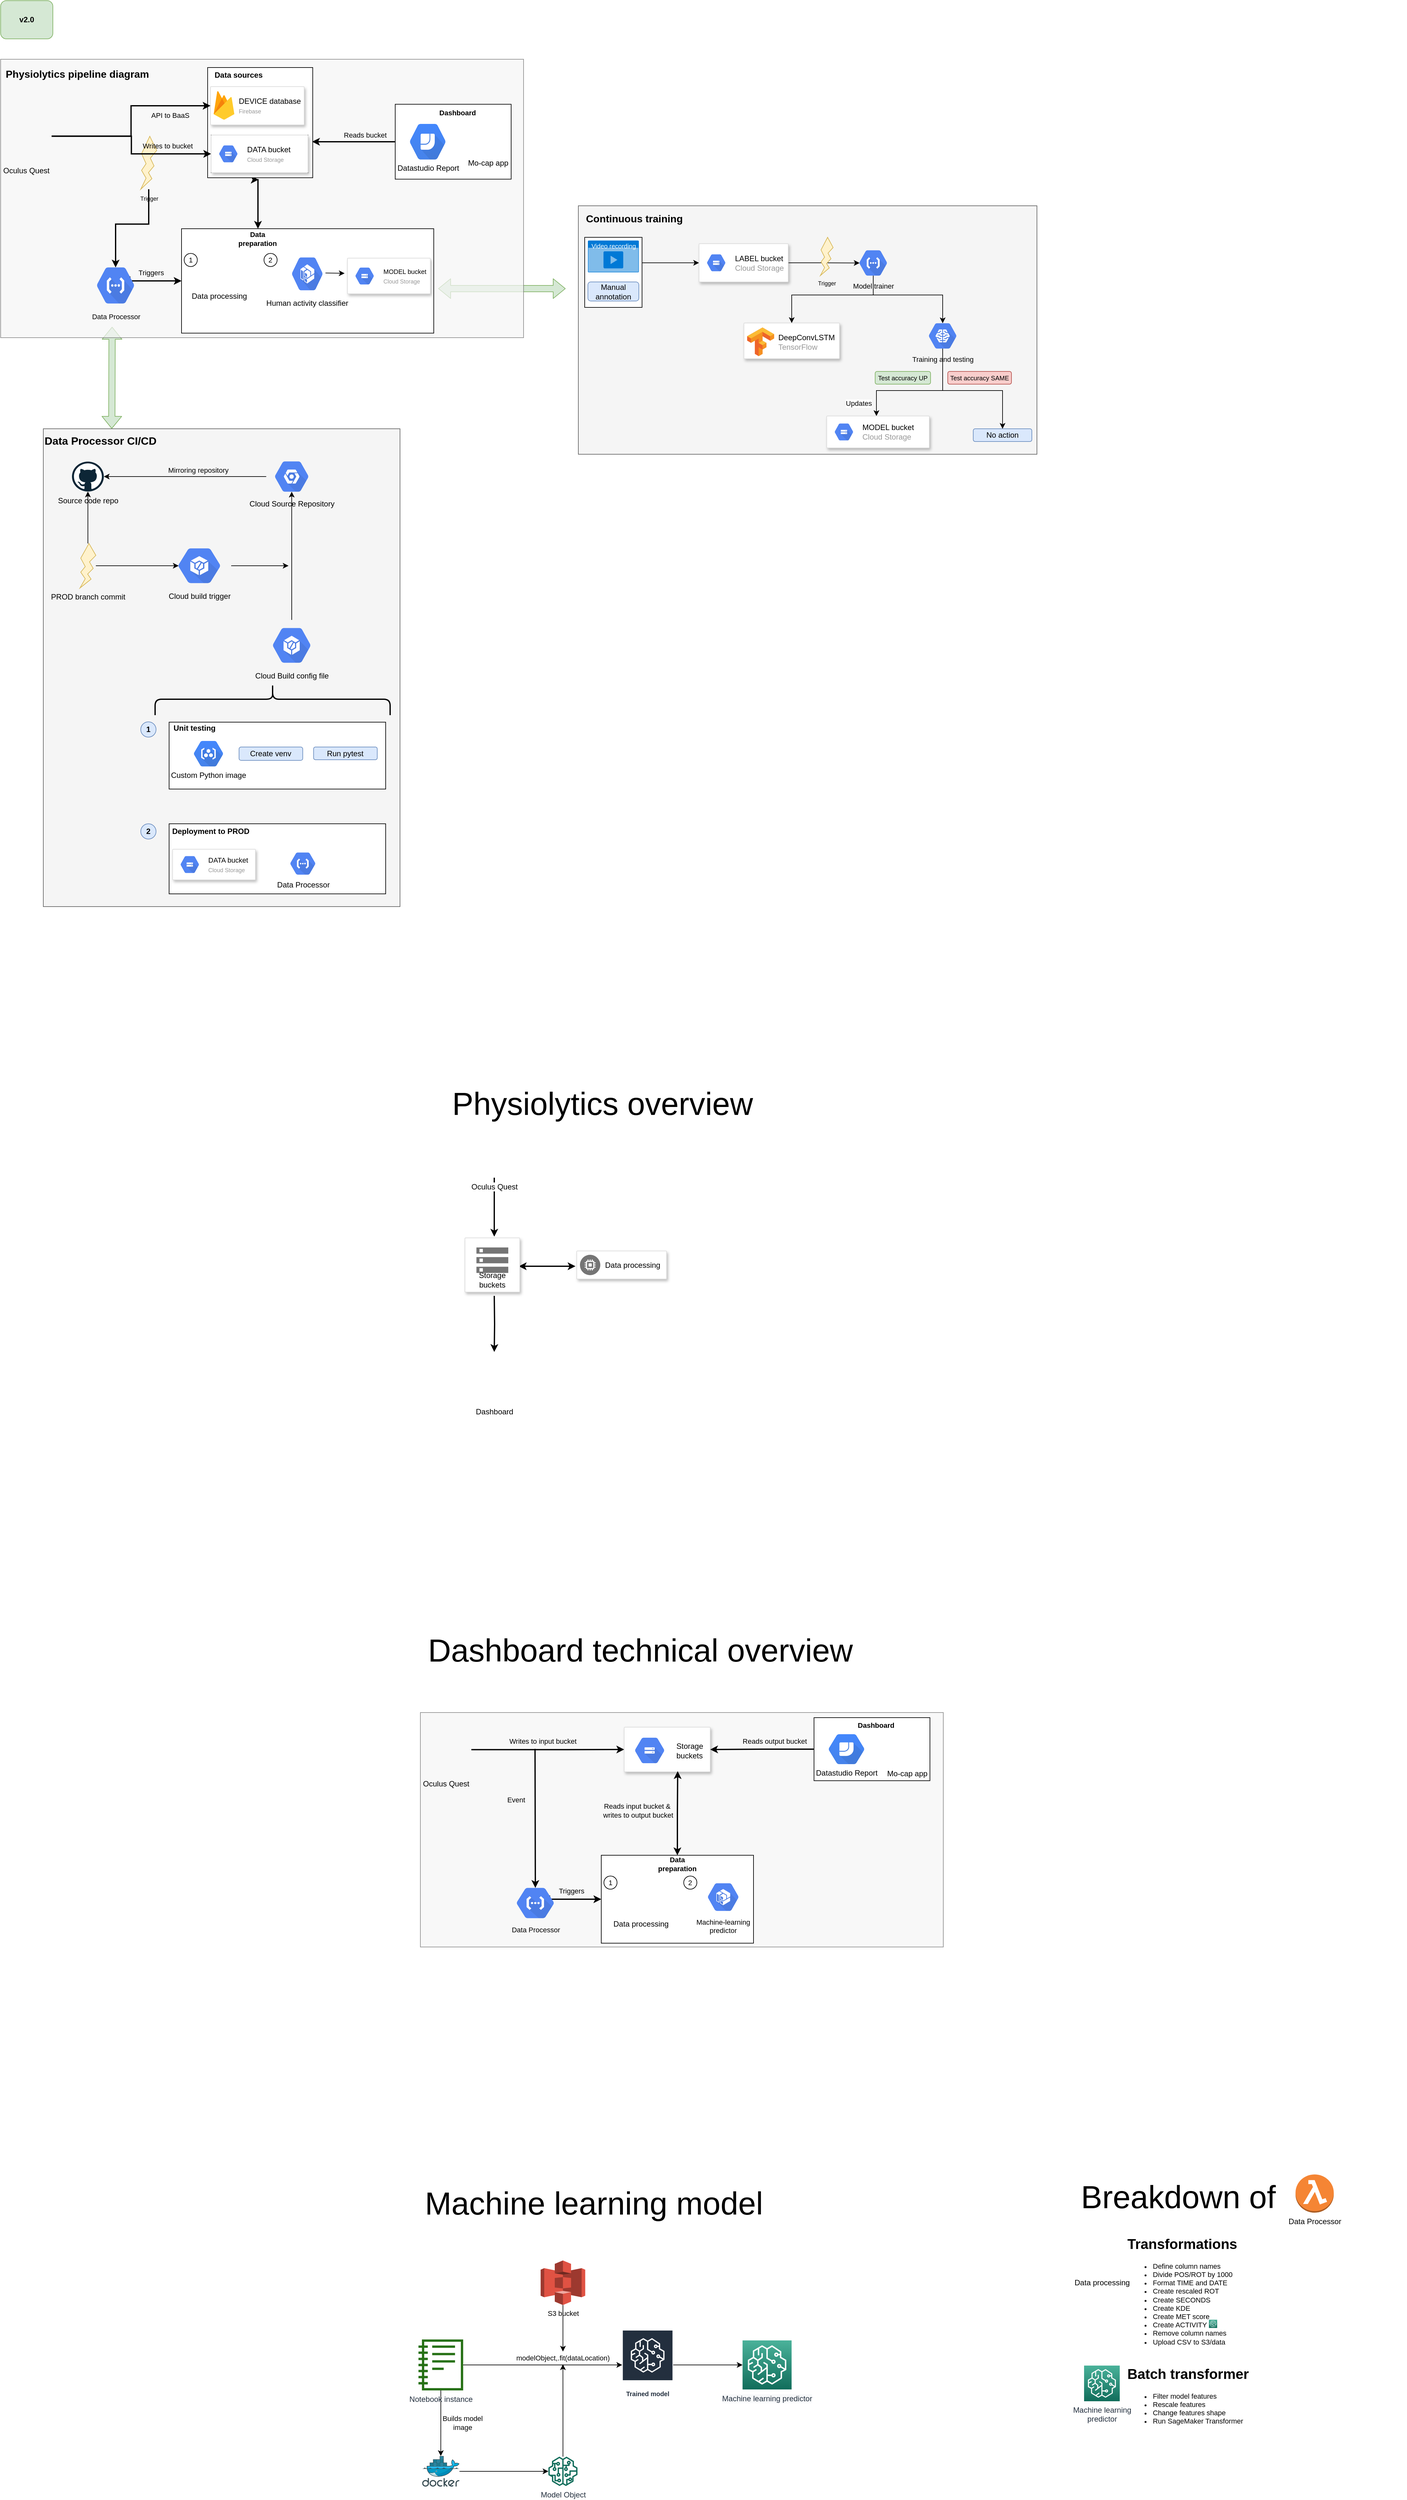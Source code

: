 <mxfile version="12.1.7" type="device" pages="1"><diagram id="LPi75crXXiZC_qiS-ceJ" name="Page-1"><mxGraphModel dx="1942" dy="4116" grid="0" gridSize="10" guides="1" tooltips="1" connect="1" arrows="1" fold="1" page="1" pageScale="1" pageWidth="850" pageHeight="1100" math="0" shadow="0"><root><mxCell id="0"/><mxCell id="1" parent="0"/><mxCell id="R4yaFs8AFYhLkZmBOoY4-36" value="Dashboard technical overview" style="text;html=1;strokeColor=none;fillColor=none;align=center;verticalAlign=middle;whiteSpace=wrap;rounded=0;fontSize=50;" parent="1" vertex="1"><mxGeometry width="719" height="133" as="geometry"/></mxCell><mxCell id="R4yaFs8AFYhLkZmBOoY4-42" value="Physiolytics overview" style="text;html=1;strokeColor=none;fillColor=none;align=center;verticalAlign=middle;whiteSpace=wrap;rounded=0;fontSize=50;" parent="1" vertex="1"><mxGeometry x="35" y="-851" width="530" height="120" as="geometry"/></mxCell><mxCell id="R4yaFs8AFYhLkZmBOoY4-45" style="edgeStyle=orthogonalEdgeStyle;rounded=0;orthogonalLoop=1;jettySize=auto;html=1;entryX=0.5;entryY=0;entryDx=0;entryDy=0;entryPerimeter=0;startArrow=none;startFill=0;strokeWidth=2;fontSize=50;" parent="1" source="R4yaFs8AFYhLkZmBOoY4-43" edge="1"><mxGeometry relative="1" as="geometry"><mxPoint x="130" y="-582" as="targetPoint"/></mxGeometry></mxCell><mxCell id="R4yaFs8AFYhLkZmBOoY4-43" value="Oculus Quest" style="shape=image;html=1;verticalAlign=top;verticalLabelPosition=bottom;labelBackgroundColor=#ffffff;imageAspect=0;aspect=fixed;image=https://cdn4.iconfinder.com/data/icons/vector-brand-logos/40/Oculus-128.png" parent="1" vertex="1"><mxGeometry x="90" y="-754.5" width="80" height="80" as="geometry"/></mxCell><mxCell id="R4yaFs8AFYhLkZmBOoY4-49" style="edgeStyle=orthogonalEdgeStyle;rounded=0;orthogonalLoop=1;jettySize=auto;html=1;startArrow=classic;startFill=1;strokeWidth=2;fontSize=11;" parent="1" edge="1"><mxGeometry relative="1" as="geometry"><mxPoint x="168.5" y="-535.5" as="sourcePoint"/><mxPoint x="257.5" y="-535.5" as="targetPoint"/></mxGeometry></mxCell><mxCell id="R4yaFs8AFYhLkZmBOoY4-51" style="edgeStyle=orthogonalEdgeStyle;rounded=0;orthogonalLoop=1;jettySize=auto;html=1;startArrow=none;startFill=0;strokeWidth=2;fontSize=11;" parent="1" target="R4yaFs8AFYhLkZmBOoY4-50" edge="1"><mxGeometry relative="1" as="geometry"><mxPoint x="92" y="-174" as="targetPoint"/><mxPoint x="130" y="-489" as="sourcePoint"/></mxGeometry></mxCell><mxCell id="R4yaFs8AFYhLkZmBOoY4-50" value="Dashboard" style="shape=image;html=1;verticalAlign=top;verticalLabelPosition=bottom;labelBackgroundColor=#ffffff;imageAspect=0;aspect=fixed;image=https://cdn2.iconfinder.com/data/icons/freecns-cumulus/32/519790-100_Pressure_Reading-128.png" parent="1" vertex="1"><mxGeometry x="90" y="-401" width="80" height="80" as="geometry"/></mxCell><mxCell id="OKs9s7PChNs4wy-0OBWJ-25" value="" style="group" parent="1" vertex="1" connectable="0"><mxGeometry y="900" width="573" height="72" as="geometry"/></mxCell><mxCell id="OKs9s7PChNs4wy-0OBWJ-29" value="" style="group" parent="OKs9s7PChNs4wy-0OBWJ-25" vertex="1" connectable="0"><mxGeometry y="-5" width="573" height="77" as="geometry"/></mxCell><mxCell id="OKs9s7PChNs4wy-0OBWJ-26" value="Machine learning model" style="text;html=1;strokeColor=none;fillColor=none;align=center;verticalAlign=middle;whiteSpace=wrap;rounded=0;fontSize=50;" parent="OKs9s7PChNs4wy-0OBWJ-29" vertex="1"><mxGeometry y="5" width="573" height="69" as="geometry"/></mxCell><mxCell id="OKs9s7PChNs4wy-0OBWJ-30" value="" style="group" parent="1" vertex="1" connectable="0"><mxGeometry x="11" y="1025" width="585.82" height="355" as="geometry"/></mxCell><mxCell id="R4yaFs8AFYhLkZmBOoY4-37" value="S3 bucket" style="outlineConnect=0;dashed=0;verticalLabelPosition=bottom;verticalAlign=top;align=center;html=1;shape=mxgraph.aws3.s3;fillColor=#E05243;gradientColor=none;fontSize=11;" parent="OKs9s7PChNs4wy-0OBWJ-30" vertex="1"><mxGeometry x="191.82" width="70" height="70" as="geometry"/></mxCell><mxCell id="R4yaFs8AFYhLkZmBOoY4-38" value="" style="aspect=fixed;html=1;points=[];align=center;image;fontSize=12;image=img/lib/mscae/Docker.svg;" parent="OKs9s7PChNs4wy-0OBWJ-30" vertex="1"><mxGeometry x="5.82" y="307" width="58.54" height="48" as="geometry"/></mxCell><mxCell id="OKs9s7PChNs4wy-0OBWJ-13" value="Builds model &lt;br&gt;image" style="edgeStyle=orthogonalEdgeStyle;rounded=0;orthogonalLoop=1;jettySize=auto;html=1;" parent="OKs9s7PChNs4wy-0OBWJ-30" source="R4yaFs8AFYhLkZmBOoY4-39" target="R4yaFs8AFYhLkZmBOoY4-38" edge="1"><mxGeometry x="0.001" y="34" relative="1" as="geometry"><mxPoint as="offset"/></mxGeometry></mxCell><mxCell id="R4yaFs8AFYhLkZmBOoY4-39" value="Notebook instance" style="outlineConnect=0;fontColor=#232F3E;gradientColor=none;fillColor=#277116;strokeColor=none;dashed=0;verticalLabelPosition=bottom;verticalAlign=top;align=center;html=1;fontSize=12;fontStyle=0;aspect=fixed;pointerEvents=1;shape=mxgraph.aws4.notebook;" parent="OKs9s7PChNs4wy-0OBWJ-30" vertex="1"><mxGeometry y="123.75" width="70.18" height="80.5" as="geometry"/></mxCell><mxCell id="R4yaFs8AFYhLkZmBOoY4-40" value="Model Object" style="outlineConnect=0;fontColor=#232F3E;gradientColor=none;fillColor=#116D5B;strokeColor=none;dashed=0;verticalLabelPosition=bottom;verticalAlign=top;align=center;html=1;fontSize=12;fontStyle=0;aspect=fixed;pointerEvents=1;shape=mxgraph.aws4.sagemaker_model;" parent="OKs9s7PChNs4wy-0OBWJ-30" vertex="1"><mxGeometry x="203.82" y="308" width="46" height="46" as="geometry"/></mxCell><mxCell id="OKs9s7PChNs4wy-0OBWJ-15" style="edgeStyle=orthogonalEdgeStyle;rounded=0;orthogonalLoop=1;jettySize=auto;html=1;" parent="OKs9s7PChNs4wy-0OBWJ-30" source="R4yaFs8AFYhLkZmBOoY4-38" target="R4yaFs8AFYhLkZmBOoY4-40" edge="1"><mxGeometry relative="1" as="geometry"/></mxCell><mxCell id="OKs9s7PChNs4wy-0OBWJ-6" value="&lt;div&gt;&lt;span style=&quot;color: rgb(35 , 47 , 62) ; font-family: &amp;#34;helvetica&amp;#34; ; font-size: 12px ; font-style: normal ; font-weight: normal ; letter-spacing: normal ; text-align: center ; text-indent: 0px ; text-transform: none ; word-spacing: 0px ; background-color: rgb(248 , 249 , 250) ; text-decoration: none ; float: none ; display: inline&quot;&gt;Machine learning predictor&lt;/span&gt;&lt;/div&gt;" style="outlineConnect=0;fontColor=#232F3E;gradientColor=#4AB29A;gradientDirection=north;fillColor=#116D5B;strokeColor=#ffffff;dashed=0;verticalLabelPosition=bottom;verticalAlign=top;align=center;html=1;fontSize=12;fontStyle=0;aspect=fixed;shape=mxgraph.aws4.resourceIcon;resIcon=mxgraph.aws4.sagemaker;" parent="OKs9s7PChNs4wy-0OBWJ-30" vertex="1"><mxGeometry x="508.82" y="125.5" width="77" height="77" as="geometry"/></mxCell><mxCell id="OKs9s7PChNs4wy-0OBWJ-16" style="edgeStyle=orthogonalEdgeStyle;rounded=0;orthogonalLoop=1;jettySize=auto;html=1;" parent="OKs9s7PChNs4wy-0OBWJ-30" source="OKs9s7PChNs4wy-0OBWJ-8" target="OKs9s7PChNs4wy-0OBWJ-6" edge="1"><mxGeometry relative="1" as="geometry"/></mxCell><mxCell id="OKs9s7PChNs4wy-0OBWJ-8" value="Trained model" style="outlineConnect=0;fontColor=#232F3E;gradientColor=none;strokeColor=#ffffff;fillColor=#232F3E;dashed=0;verticalLabelPosition=middle;verticalAlign=bottom;align=center;html=1;whiteSpace=wrap;fontSize=10;fontStyle=1;spacing=3;shape=mxgraph.aws4.productIcon;prIcon=mxgraph.aws4.sagemaker;" parent="OKs9s7PChNs4wy-0OBWJ-30" vertex="1"><mxGeometry x="319.82" y="109" width="80" height="110" as="geometry"/></mxCell><mxCell id="OKs9s7PChNs4wy-0OBWJ-17" style="edgeStyle=orthogonalEdgeStyle;rounded=0;orthogonalLoop=1;jettySize=auto;html=1;fontSize=11;" parent="OKs9s7PChNs4wy-0OBWJ-30" source="R4yaFs8AFYhLkZmBOoY4-39" target="OKs9s7PChNs4wy-0OBWJ-8" edge="1"><mxGeometry relative="1" as="geometry"/></mxCell><mxCell id="OKs9s7PChNs4wy-0OBWJ-21" value="modelObject,.fit(dataLocation)" style="text;html=1;strokeColor=none;fillColor=none;align=center;verticalAlign=middle;whiteSpace=wrap;rounded=0;fontSize=11;" parent="OKs9s7PChNs4wy-0OBWJ-30" vertex="1"><mxGeometry x="135.82" y="143" width="182" height="20" as="geometry"/></mxCell><mxCell id="OKs9s7PChNs4wy-0OBWJ-24" style="edgeStyle=orthogonalEdgeStyle;rounded=0;orthogonalLoop=1;jettySize=auto;html=1;fontSize=11;" parent="OKs9s7PChNs4wy-0OBWJ-30" source="R4yaFs8AFYhLkZmBOoY4-37" target="OKs9s7PChNs4wy-0OBWJ-21" edge="1"><mxGeometry relative="1" as="geometry"/></mxCell><mxCell id="OKs9s7PChNs4wy-0OBWJ-23" style="edgeStyle=orthogonalEdgeStyle;rounded=0;orthogonalLoop=1;jettySize=auto;html=1;fontSize=11;" parent="OKs9s7PChNs4wy-0OBWJ-30" source="R4yaFs8AFYhLkZmBOoY4-40" target="OKs9s7PChNs4wy-0OBWJ-21" edge="1"><mxGeometry relative="1" as="geometry"/></mxCell><mxCell id="OKs9s7PChNs4wy-0OBWJ-4" value="Data Processor" style="outlineConnect=0;dashed=0;verticalLabelPosition=bottom;verticalAlign=top;align=center;html=1;shape=mxgraph.aws3.lambda_function;fillColor=#F58534;gradientColor=none;" parent="1" vertex="1"><mxGeometry x="1388" y="890" width="60" height="60" as="geometry"/></mxCell><mxCell id="R4yaFs8AFYhLkZmBOoY4-66" value="Breakdown of" style="text;html=1;strokeColor=none;fillColor=none;align=center;verticalAlign=middle;whiteSpace=wrap;rounded=0;fontSize=50;" parent="1" vertex="1"><mxGeometry x="1044" y="890" width="320" height="69" as="geometry"/></mxCell><mxCell id="OKs9s7PChNs4wy-0OBWJ-36" value="" style="group" parent="1" vertex="1" connectable="0"><mxGeometry x="1054" y="982" width="274" height="305" as="geometry"/></mxCell><mxCell id="OKs9s7PChNs4wy-0OBWJ-34" value="" style="group" parent="OKs9s7PChNs4wy-0OBWJ-36" vertex="1" connectable="0"><mxGeometry width="274" height="305" as="geometry"/></mxCell><mxCell id="OKs9s7PChNs4wy-0OBWJ-33" value="" style="group" parent="OKs9s7PChNs4wy-0OBWJ-34" vertex="1" connectable="0"><mxGeometry width="274" height="305" as="geometry"/></mxCell><mxCell id="OKs9s7PChNs4wy-0OBWJ-32" value="" style="group" parent="OKs9s7PChNs4wy-0OBWJ-33" vertex="1" connectable="0"><mxGeometry x="2" y="204" width="272" height="101" as="geometry"/></mxCell><mxCell id="R4yaFs8AFYhLkZmBOoY4-72" value="&lt;h1&gt;Batch transformer&lt;/h1&gt;&lt;p&gt;&lt;/p&gt;&lt;ul&gt;&lt;li&gt;Filter model features&lt;/li&gt;&lt;li&gt;Rescale features&lt;/li&gt;&lt;li&gt;Change features shape&lt;/li&gt;&lt;li&gt;Run SageMaker Transformer&lt;br&gt;&lt;/li&gt;&lt;/ul&gt;&lt;p&gt;&lt;/p&gt;" style="text;html=1;strokeColor=none;fillColor=none;spacing=5;spacingTop=-20;whiteSpace=wrap;overflow=hidden;rounded=0;fontSize=11;" parent="OKs9s7PChNs4wy-0OBWJ-32" vertex="1"><mxGeometry x="63" width="209" height="101" as="geometry"/></mxCell><mxCell id="R4yaFs8AFYhLkZmBOoY4-73" value="Machine learning&lt;br&gt;predictor" style="outlineConnect=0;fontColor=#232F3E;gradientColor=#4AB29A;gradientDirection=north;fillColor=#116D5B;strokeColor=#ffffff;dashed=0;verticalLabelPosition=bottom;verticalAlign=top;align=center;html=1;fontSize=12;fontStyle=0;aspect=fixed;shape=mxgraph.aws4.resourceIcon;resIcon=mxgraph.aws4.sagemaker;" parent="OKs9s7PChNs4wy-0OBWJ-32" vertex="1"><mxGeometry y="4" width="56" height="56" as="geometry"/></mxCell><mxCell id="OKs9s7PChNs4wy-0OBWJ-11" value="&lt;div&gt;&lt;span style=&quot;caret-color: rgb(0, 0, 0); color: rgb(0, 0, 0); font-family: Helvetica; font-size: 12px; font-style: normal; font-variant-caps: normal; font-weight: normal; letter-spacing: normal; text-align: center; text-indent: 0px; text-transform: none; word-spacing: 0px; -webkit-text-stroke-width: 0px; background-color: rgb(255, 255, 255); text-decoration: none; float: none; display: inline !important;&quot;&gt;Data processing&lt;/span&gt;&lt;/div&gt;" style="shape=image;html=1;verticalAlign=top;verticalLabelPosition=bottom;labelBackgroundColor=#ffffff;imageAspect=0;aspect=fixed;image=https://cdn4.iconfinder.com/data/icons/logos-and-brands/512/267_Python_logo-128.png" parent="OKs9s7PChNs4wy-0OBWJ-33" vertex="1"><mxGeometry y="4" width="60" height="60" as="geometry"/></mxCell><mxCell id="R4yaFs8AFYhLkZmBOoY4-71" value="&lt;h1&gt;Transformations&lt;/h1&gt;&lt;p&gt;&lt;/p&gt;&lt;ul&gt;&lt;li&gt;Define column names&lt;/li&gt;&lt;li&gt;Divide POS/ROT by 1000&lt;/li&gt;&lt;li&gt;Format TIME and DATE&lt;/li&gt;&lt;li&gt;Create rescaled ROT&lt;/li&gt;&lt;li&gt;Create SECONDS&lt;/li&gt;&lt;li&gt;Create KDE&lt;/li&gt;&lt;li&gt;Create MET score&lt;/li&gt;&lt;li&gt;Create ACTIVITY&lt;/li&gt;&lt;li&gt;Remove column names&lt;/li&gt;&lt;li&gt;Upload CSV to S3/data&amp;nbsp;&lt;/li&gt;&lt;/ul&gt;&lt;p&gt;&lt;/p&gt;" style="text;html=1;strokeColor=none;fillColor=none;spacing=5;spacingTop=-20;whiteSpace=wrap;overflow=hidden;rounded=0;fontSize=11;" parent="OKs9s7PChNs4wy-0OBWJ-33" vertex="1"><mxGeometry x="65" width="209" height="181" as="geometry"/></mxCell><mxCell id="OKs9s7PChNs4wy-0OBWJ-35" value="&lt;font face=&quot;helvetica&quot;&gt;&lt;br&gt;&lt;/font&gt;" style="outlineConnect=0;fontColor=#232F3E;gradientColor=#4AB29A;gradientDirection=north;fillColor=#116D5B;strokeColor=#ffffff;dashed=0;verticalLabelPosition=bottom;verticalAlign=top;align=center;html=1;fontSize=12;fontStyle=0;aspect=fixed;shape=mxgraph.aws4.resourceIcon;resIcon=mxgraph.aws4.sagemaker;" parent="OKs9s7PChNs4wy-0OBWJ-33" vertex="1"><mxGeometry x="198" y="136" width="13" height="13" as="geometry"/></mxCell><mxCell id="kFE7Xyi2UMQQiRlnneqb-13" value="&#10;&#10;Storage buckets" style="strokeColor=#dddddd;fillColor=#ffffff;shadow=1;strokeWidth=1;rounded=1;absoluteArcSize=1;arcSize=2;labelPosition=center;verticalLabelPosition=middle;align=center;verticalAlign=bottom;spacingLeft=0;fontColor=#000000;fontSize=12;whiteSpace=wrap;spacingBottom=2;" parent="1" vertex="1"><mxGeometry x="84" y="-580" width="86" height="85" as="geometry"/></mxCell><mxCell id="kFE7Xyi2UMQQiRlnneqb-14" value="" style="dashed=0;connectable=0;html=1;fillColor=#757575;strokeColor=none;shape=mxgraph.gcp2.storage;part=1;" parent="kFE7Xyi2UMQQiRlnneqb-13" vertex="1"><mxGeometry x="0.5" width="50" height="40" relative="1" as="geometry"><mxPoint x="-25" y="15" as="offset"/></mxGeometry></mxCell><mxCell id="kFE7Xyi2UMQQiRlnneqb-15" value="" style="strokeColor=#dddddd;fillColor=#ffffff;shadow=1;strokeWidth=1;rounded=1;absoluteArcSize=1;arcSize=2;fontColor=#000000;" parent="1" vertex="1"><mxGeometry x="259.5" y="-559.5" width="141" height="44" as="geometry"/></mxCell><mxCell id="kFE7Xyi2UMQQiRlnneqb-16" value="Data processing" style="dashed=0;connectable=0;html=1;fillColor=#757575;strokeColor=none;shape=mxgraph.gcp2.dedicated_game_server;part=1;labelPosition=right;verticalLabelPosition=middle;align=left;verticalAlign=middle;spacingLeft=5;fontColor=#000000;fontSize=12;" parent="kFE7Xyi2UMQQiRlnneqb-15" vertex="1"><mxGeometry y="0.5" width="32" height="32" relative="1" as="geometry"><mxPoint x="5" y="-16" as="offset"/></mxGeometry></mxCell><mxCell id="T4v1U0f-HcauPI9bDTpc-1" value="" style="group;fillColor=#f5f5f5;strokeColor=#666666;fontColor=#333333;opacity=70;" parent="1" vertex="1" connectable="0"><mxGeometry x="14" y="165" width="821" height="368" as="geometry"/></mxCell><mxCell id="3A-rb6dqJslAAJPU5-vT-1" value="Oculus Quest" style="shape=image;html=1;verticalAlign=top;verticalLabelPosition=bottom;labelBackgroundColor=none;imageAspect=0;aspect=fixed;image=https://cdn4.iconfinder.com/data/icons/vector-brand-logos/40/Oculus-128.png" parent="T4v1U0f-HcauPI9bDTpc-1" vertex="1"><mxGeometry y="18.25" width="80" height="80" as="geometry"/></mxCell><mxCell id="3A-rb6dqJslAAJPU5-vT-26" value="Writes to input bucket" style="edgeStyle=orthogonalEdgeStyle;rounded=0;orthogonalLoop=1;jettySize=auto;html=1;startArrow=none;startFill=0;strokeWidth=2;entryX=0;entryY=0.5;entryDx=0;entryDy=0;labelBackgroundColor=none;" parent="T4v1U0f-HcauPI9bDTpc-1" source="3A-rb6dqJslAAJPU5-vT-1" target="kFE7Xyi2UMQQiRlnneqb-7" edge="1"><mxGeometry x="-0.067" y="13" relative="1" as="geometry"><mxPoint x="195" y="70.25" as="sourcePoint"/><mxPoint as="offset"/><mxPoint x="314" y="53" as="targetPoint"/></mxGeometry></mxCell><mxCell id="R4yaFs8AFYhLkZmBOoY4-7" value="Event" style="endArrow=classic;html=1;strokeWidth=2;entryX=0.5;entryY=0.16;entryDx=0;entryDy=0;entryPerimeter=0;labelBackgroundColor=none;" parent="T4v1U0f-HcauPI9bDTpc-1" target="kFE7Xyi2UMQQiRlnneqb-2" edge="1"><mxGeometry x="-0.273" y="-30" width="50" height="50" relative="1" as="geometry"><mxPoint x="180" y="57" as="sourcePoint"/><mxPoint x="180" y="272" as="targetPoint"/><mxPoint as="offset"/></mxGeometry></mxCell><mxCell id="OKs9s7PChNs4wy-0OBWJ-10" value="" style="group" parent="T4v1U0f-HcauPI9bDTpc-1" vertex="1" connectable="0"><mxGeometry x="284" y="230" width="239" height="138" as="geometry"/></mxCell><mxCell id="kFE7Xyi2UMQQiRlnneqb-19" value="Triggers" style="edgeStyle=orthogonalEdgeStyle;rounded=0;orthogonalLoop=1;jettySize=auto;html=1;entryX=0;entryY=0.5;entryDx=0;entryDy=0;strokeWidth=2;fontColor=#000000;exitX=0.75;exitY=0.33;exitDx=0;exitDy=0;exitPerimeter=0;labelBackgroundColor=none;" parent="T4v1U0f-HcauPI9bDTpc-1" source="kFE7Xyi2UMQQiRlnneqb-2" target="R4yaFs8AFYhLkZmBOoY4-52" edge="1"><mxGeometry x="-0.081" y="13" relative="1" as="geometry"><mxPoint as="offset"/><Array as="points"><mxPoint x="203" y="293"/></Array></mxGeometry></mxCell><mxCell id="kFE7Xyi2UMQQiRlnneqb-2" value="&lt;span style=&quot;font-weight: normal&quot;&gt;&lt;font color=&quot;#000000&quot;&gt;Data Processor&lt;/font&gt;&lt;/span&gt;" style="html=1;fillColor=#5184F3;strokeColor=none;verticalAlign=top;labelPosition=center;verticalLabelPosition=bottom;align=center;spacingTop=-6;fontSize=11;fontStyle=1;fontColor=#999999;shape=mxgraph.gcp2.hexIcon;prIcon=cloud_functions" parent="T4v1U0f-HcauPI9bDTpc-1" vertex="1"><mxGeometry x="136" y="264" width="89" height="70" as="geometry"/></mxCell><mxCell id="kFE7Xyi2UMQQiRlnneqb-7" value="" style="strokeColor=#dddddd;fillColor=#ffffff;shadow=1;strokeWidth=1;rounded=1;absoluteArcSize=1;arcSize=2;" parent="T4v1U0f-HcauPI9bDTpc-1" vertex="1"><mxGeometry x="320" y="23" width="135" height="70" as="geometry"/></mxCell><mxCell id="kFE7Xyi2UMQQiRlnneqb-8" value="&lt;font color=&quot;#000000&quot;&gt;Storage&lt;br&gt;buckets&lt;br&gt;&lt;/font&gt;" style="dashed=0;connectable=0;html=1;fillColor=#5184F3;strokeColor=none;shape=mxgraph.gcp2.hexIcon;prIcon=cloud_storage;part=1;labelPosition=right;verticalLabelPosition=middle;align=left;verticalAlign=middle;spacingLeft=5;fontColor=#999999;fontSize=12;" parent="kFE7Xyi2UMQQiRlnneqb-7" vertex="1"><mxGeometry y="0.5" width="70" height="59" relative="1" as="geometry"><mxPoint x="5" y="-28" as="offset"/></mxGeometry></mxCell><mxCell id="kFE7Xyi2UMQQiRlnneqb-11" value="Reads output bucket" style="edgeStyle=orthogonalEdgeStyle;rounded=0;orthogonalLoop=1;jettySize=auto;html=1;entryX=1;entryY=0.5;entryDx=0;entryDy=0;strokeWidth=2;labelBackgroundColor=none;" parent="T4v1U0f-HcauPI9bDTpc-1" source="R4yaFs8AFYhLkZmBOoY4-30" target="kFE7Xyi2UMQQiRlnneqb-7" edge="1"><mxGeometry y="-23" relative="1" as="geometry"><mxPoint x="19" y="10" as="offset"/></mxGeometry></mxCell><mxCell id="kFE7Xyi2UMQQiRlnneqb-20" value="Reads input bucket &amp;amp;&lt;br&gt;&amp;nbsp;writes to output bucket" style="edgeStyle=orthogonalEdgeStyle;rounded=0;orthogonalLoop=1;jettySize=auto;html=1;entryX=0.622;entryY=0.986;entryDx=0;entryDy=0;entryPerimeter=0;strokeWidth=2;fontColor=#000000;startArrow=classic;startFill=1;labelBackgroundColor=none;" parent="T4v1U0f-HcauPI9bDTpc-1" source="R4yaFs8AFYhLkZmBOoY4-52" target="kFE7Xyi2UMQQiRlnneqb-7" edge="1"><mxGeometry x="0.072" y="64" relative="1" as="geometry"><mxPoint as="offset"/></mxGeometry></mxCell><mxCell id="kFE7Xyi2UMQQiRlnneqb-21" value="" style="group" parent="T4v1U0f-HcauPI9bDTpc-1" vertex="1" connectable="0"><mxGeometry x="600" width="221" height="144" as="geometry"/></mxCell><mxCell id="kFE7Xyi2UMQQiRlnneqb-23" value="" style="group" parent="kFE7Xyi2UMQQiRlnneqb-21" vertex="1" connectable="0"><mxGeometry x="18" y="8" width="182" height="99" as="geometry"/></mxCell><mxCell id="R4yaFs8AFYhLkZmBOoY4-30" value="" style="rounded=0;whiteSpace=wrap;html=1;fontStyle=1" parent="kFE7Xyi2UMQQiRlnneqb-23" vertex="1"><mxGeometry width="182" height="99" as="geometry"/></mxCell><mxCell id="3A-rb6dqJslAAJPU5-vT-20" value="Datastudio Report" style="shape=mxgraph.gcp.big_data.data_studio;html=1;fillColor=#4387FD;gradientColor=#4683EA;strokeColor=none;verticalLabelPosition=bottom;verticalAlign=top;align=center;" parent="kFE7Xyi2UMQQiRlnneqb-23" vertex="1"><mxGeometry x="23" y="26" width="56" height="47" as="geometry"/></mxCell><mxCell id="R4yaFs8AFYhLkZmBOoY4-26" value="Mo-cap app" style="shape=image;html=1;verticalAlign=top;verticalLabelPosition=bottom;labelBackgroundColor=#ffffff;imageAspect=0;aspect=fixed;image=https://cdn4.iconfinder.com/data/icons/logos-brands-5/24/unity-128.png" parent="kFE7Xyi2UMQQiRlnneqb-23" vertex="1"><mxGeometry x="119" y="21" width="53" height="53" as="geometry"/></mxCell><mxCell id="kFE7Xyi2UMQQiRlnneqb-22" value="&lt;b&gt;Dashboard&lt;/b&gt;" style="text;html=1;strokeColor=none;fillColor=none;align=center;verticalAlign=middle;whiteSpace=wrap;rounded=0;fontSize=11;" parent="kFE7Xyi2UMQQiRlnneqb-23" vertex="1"><mxGeometry x="56.174" y="2.045" width="82.651" height="19.034" as="geometry"/></mxCell><mxCell id="R4yaFs8AFYhLkZmBOoY4-52" value="" style="rounded=0;whiteSpace=wrap;html=1;fontSize=11;" parent="T4v1U0f-HcauPI9bDTpc-1" vertex="1"><mxGeometry x="284" y="224" width="239" height="138" as="geometry"/></mxCell><mxCell id="R4yaFs8AFYhLkZmBOoY4-53" value="&lt;b&gt;Data preparation&lt;/b&gt;" style="text;html=1;strokeColor=none;fillColor=none;align=center;verticalAlign=middle;whiteSpace=wrap;rounded=0;fontSize=11;" parent="T4v1U0f-HcauPI9bDTpc-1" vertex="1"><mxGeometry x="362.174" y="228.045" width="82.651" height="19.034" as="geometry"/></mxCell><mxCell id="OKs9s7PChNs4wy-0OBWJ-9" value="&lt;div&gt;&lt;span style=&quot;caret-color: rgb(0, 0, 0); color: rgb(0, 0, 0); font-family: Helvetica; font-size: 12px; font-style: normal; font-variant-caps: normal; font-weight: normal; letter-spacing: normal; text-align: center; text-indent: 0px; text-transform: none; word-spacing: 0px; -webkit-text-stroke-width: 0px; background-color: rgb(255, 255, 255); text-decoration: none; float: none; display: inline !important;&quot;&gt;Data processing&lt;/span&gt;&lt;/div&gt;" style="shape=image;html=1;verticalAlign=top;verticalLabelPosition=bottom;labelBackgroundColor=#ffffff;imageAspect=0;aspect=fixed;image=https://cdn4.iconfinder.com/data/icons/logos-and-brands/512/267_Python_logo-128.png" parent="T4v1U0f-HcauPI9bDTpc-1" vertex="1"><mxGeometry x="315.686" y="256.597" width="61.561" height="61.561" as="geometry"/></mxCell><mxCell id="R4yaFs8AFYhLkZmBOoY4-55" value="2" style="ellipse;whiteSpace=wrap;html=1;aspect=fixed;fontSize=11;" parent="T4v1U0f-HcauPI9bDTpc-1" vertex="1"><mxGeometry x="413.461" y="256.597" width="20.663" height="20.663" as="geometry"/></mxCell><mxCell id="R4yaFs8AFYhLkZmBOoY4-54" value="1" style="ellipse;whiteSpace=wrap;html=1;aspect=fixed;fontSize=11;" parent="T4v1U0f-HcauPI9bDTpc-1" vertex="1"><mxGeometry x="288.133" y="256.597" width="20.663" height="20.663" as="geometry"/></mxCell><mxCell id="kFE7Xyi2UMQQiRlnneqb-5" value="&lt;font color=&quot;#000000&quot; style=&quot;font-weight: normal&quot;&gt;Machine-learning&lt;br&gt;predictor&lt;/font&gt;" style="html=1;fillColor=#5184F3;strokeColor=none;verticalAlign=top;labelPosition=center;verticalLabelPosition=bottom;align=center;spacingTop=-6;fontSize=11;fontStyle=1;fontColor=#999999;shape=mxgraph.gcp2.hexIcon;prIcon=ai_hub" parent="T4v1U0f-HcauPI9bDTpc-1" vertex="1"><mxGeometry x="438.807" y="257.786" width="73.33" height="63.766" as="geometry"/></mxCell><mxCell id="SX5tSLfWBaaMZ6DRKCaR-55" value="&lt;span style=&quot;font-family: &amp;#34;helvetica&amp;#34; , &amp;#34;arial&amp;#34; , sans-serif ; font-size: 0px&quot;&gt;%3CmxGraphModel%3E%3Croot%3E%3CmxCell%20id%3D%220%22%2F%3E%3CmxCell%20id%3D%221%22%20parent%3D%220%22%2F%3E%3CmxCell%20id%3D%222%22%20value%3D%22%22%20style%3D%22group%22%20vertex%3D%221%22%20connectable%3D%220%22%20parent%3D%221%22%3E%3CmxGeometry%20x%3D%22130%22%20y%3D%22290%22%20width%3D%22720%22%20height%3D%22390%22%20as%3D%22geometry%22%2F%3E%3C%2FmxCell%3E%3CmxCell%20id%3D%223%22%20value%3D%22%22%20style%3D%22group%3BfillColor%3D%23f5f5f5%3BstrokeColor%3D%23666666%3BfontColor%3D%23333333%3B%22%20vertex%3D%221%22%20connectable%3D%220%22%20parent%3D%222%22%3E%3CmxGeometry%20width%3D%22720%22%20height%3D%22390%22%20as%3D%22geometry%22%2F%3E%3C%2FmxCell%3E%3CmxCell%20id%3D%224%22%20value%3D%22%22%20style%3D%22strokeColor%3D%23dddddd%3BfillColor%3D%23ffffff%3Bshadow%3D1%3BstrokeWidth%3D1%3Brounded%3D1%3BabsoluteArcSize%3D1%3BarcSize%3D2%3BfontSize%3D11%3B%22%20vertex%3D%221%22%20parent%3D%223%22%3E%3CmxGeometry%20x%3D%22260%22%20y%3D%22184%22%20width%3D%22150%22%20height%3D%2256%22%20as%3D%22geometry%22%2F%3E%3C%2FmxCell%3E%3CmxCell%20id%3D%225%22%20value%3D%22%26lt%3Bfont%20color%3D%26quot%3B%23000000%26quot%3B%26gt%3BDeepConvLSTM%26lt%3B%2Ffont%26gt%3B%26lt%3Bbr%26gt%3BTensorFlow%22%20style%3D%22dashed%3D0%3Bconnectable%3D0%3Bhtml%3D1%3BfillColor%3D%235184F3%3BstrokeColor%3Dnone%3Bshape%3Dmxgraph.gcp2.tensorflow_logo%3Bpart%3D1%3BlabelPosition%3Dright%3BverticalLabelPosition%3Dmiddle%3Balign%3Dleft%3BverticalAlign%3Dmiddle%3BspacingLeft%3D5%3BfontColor%3D%23999999%3BfontSize%3D12%3B%22%20vertex%3D%221%22%20parent%3D%224%22%3E%3CmxGeometry%20width%3D%2242.3%22%20height%3D%2245%22%20relative%3D%221%22%20as%3D%22geometry%22%3E%3CmxPoint%20x%3D%225%22%20y%3D%227%22%20as%3D%22offset%22%2F%3E%3C%2FmxGeometry%3E%3C%2FmxCell%3E%3CmxCell%20id%3D%226%22%20style%3D%22edgeStyle%3DorthogonalEdgeStyle%3Brounded%3D0%3BorthogonalLoop%3D1%3BjettySize%3Dauto%3Bhtml%3D1%3BentryX%3D0.5%3BentryY%3D0%3BentryDx%3D0%3BentryDy%3D0%3BstartArrow%3Dnone%3BstartFill%3D0%3BendArrow%3Dclassic%3BendFill%3D1%3BfontSize%3D11%3B%22%20edge%3D%221%22%20parent%3D%223%22%20source%3D%227%22%20target%3D%224%22%3E%3CmxGeometry%20relative%3D%221%22%20as%3D%22geometry%22%3E%3CArray%20as%3D%22points%22%3E%3CmxPoint%20x%3D%22463%22%20y%3D%22140%22%2F%3E%3CmxPoint%20x%3D%22335%22%20y%3D%22140%22%2F%3E%3C%2FArray%3E%3C%2FmxGeometry%3E%3C%2FmxCell%3E%3CmxCell%20id%3D%227%22%20value%3D%22Model%20trainer%22%20style%3D%22html%3D1%3BfillColor%3D%235184F3%3BstrokeColor%3Dnone%3BverticalAlign%3Dtop%3BlabelPosition%3Dcenter%3BverticalLabelPosition%3Dbottom%3Balign%3Dcenter%3BspacingTop%3D-6%3BfontSize%3D11%3BfontStyle%3D0%3BfontColor%3D%23000000%3Bshape%3Dmxgraph.gcp2.hexIcon%3BprIcon%3Dcloud_functions%22%20vertex%3D%221%22%20parent%3D%223%22%3E%3CmxGeometry%20x%3D%22430%22%20y%3D%2260.5%22%20width%3D%2266%22%20height%3D%2258.5%22%20as%3D%22geometry%22%2F%3E%3C%2FmxCell%3E%3CmxCell%20id%3D%228%22%20style%3D%22edgeStyle%3DorthogonalEdgeStyle%3Brounded%3D0%3BorthogonalLoop%3D1%3BjettySize%3Dauto%3Bhtml%3D1%3BentryX%3D0.175%3BentryY%3D0.5%3BentryDx%3D0%3BentryDy%3D0%3BentryPerimeter%3D0%3B%22%20edge%3D%221%22%20parent%3D%223%22%20source%3D%2210%22%20target%3D%227%22%3E%3CmxGeometry%20relative%3D%221%22%20as%3D%22geometry%22%2F%3E%3C%2FmxCell%3E%3CmxCell%20id%3D%229%22%20style%3D%22edgeStyle%3DorthogonalEdgeStyle%3Brounded%3D0%3BorthogonalLoop%3D1%3BjettySize%3Dauto%3Bhtml%3D1%3BfontSize%3D12%3BfontColor%3D%23000000%3BendArrow%3Dnone%3BendFill%3D0%3BstartArrow%3Dclassic%3BstartFill%3D1%3B%22%20edge%3D%221%22%20parent%3D%223%22%20source%3D%2210%22%3E%3CmxGeometry%20relative%3D%221%22%20as%3D%22geometry%22%3E%3CmxPoint%20x%3D%2290%22%20y%3D%2250%22%20as%3D%22targetPoint%22%2F%3E%3C%2FmxGeometry%3E%3C%2FmxCell%3E%3CmxCell%20id%3D%2210%22%20value%3D%22%22%20style%3D%22strokeColor%3D%23dddddd%3BfillColor%3D%23ffffff%3Bshadow%3D1%3BstrokeWidth%3D1%3Brounded%3D1%3BabsoluteArcSize%3D1%3BarcSize%3D2%3B%22%20vertex%3D%221%22%20parent%3D%223%22%3E%3CmxGeometry%20x%3D%22189.5%22%20y%3D%2259.5%22%20width%3D%22140%22%20height%3D%2260%22%20as%3D%22geometry%22%2F%3E%3C%2FmxCell%3E%3CmxCell%20id%3D%2211%22%20value%3D%22%26lt%3Bfont%20color%3D%26quot%3B%23000000%26quot%3B%26gt%3BLABEL%20bucket%26lt%3B%2Ffont%26gt%3B%26lt%3Bbr%26gt%3BCloud%20Storage%22%20style%3D%22dashed%3D0%3Bconnectable%3D0%3Bhtml%3D1%3BfillColor%3D%235184F3%3BstrokeColor%3Dnone%3Bshape%3Dmxgraph.gcp2.hexIcon%3BprIcon%3Dcloud_storage%3Bpart%3D1%3BlabelPosition%3Dright%3BverticalLabelPosition%3Dmiddle%3Balign%3Dleft%3BverticalAlign%3Dmiddle%3BspacingLeft%3D5%3BfontColor%3D%23999999%3BfontSize%3D12%3B%22%20vertex%3D%221%22%20parent%3D%2210%22%3E%3CmxGeometry%20y%3D%220.5%22%20width%3D%2244%22%20height%3D%2239%22%20relative%3D%221%22%20as%3D%22geometry%22%3E%3CmxPoint%20x%3D%225%22%20y%3D%22-19.5%22%20as%3D%22offset%22%2F%3E%3C%2FmxGeometry%3E%3C%2FmxCell%3E%3CmxCell%20id%3D%2212%22%20value%3D%22Updates%22%20style%3D%22edgeStyle%3DorthogonalEdgeStyle%3Brounded%3D0%3BorthogonalLoop%3D1%3BjettySize%3Dauto%3Bhtml%3D1%3BfontColor%3D%23000000%3B%22%20edge%3D%221%22%20parent%3D%223%22%20target%3D%2216%22%3E%3CmxGeometry%20x%3D%220.8%22%20y%3D%22-28%22%20relative%3D%221%22%20as%3D%22geometry%22%3E%3CmxPoint%20x%3D%22572%22%20y%3D%22234%22%20as%3D%22sourcePoint%22%2F%3E%3CArray%20as%3D%22points%22%3E%3CmxPoint%20x%3D%22572%22%20y%3D%22290%22%2F%3E%3CmxPoint%20x%3D%22468%22%20y%3D%22290%22%2F%3E%3C%2FArray%3E%3CmxPoint%20as%3D%22offset%22%2F%3E%3C%2FmxGeometry%3E%3C%2FmxCell%3E%3CmxCell%20id%3D%2213%22%20value%3D%22Training%20and%20testing%22%20style%3D%22html%3D1%3BfillColor%3D%235184F3%3BstrokeColor%3Dnone%3BverticalAlign%3Dtop%3BlabelPosition%3Dcenter%3BverticalLabelPosition%3Dbottom%3Balign%3Dcenter%3BspacingTop%3D-6%3BfontSize%3D11%3BfontStyle%3D0%3BfontColor%3D%23000000%3Bshape%3Dmxgraph.gcp2.hexIcon%3BprIcon%3Dcloud_machine_learning%22%20vertex%3D%221%22%20parent%3D%223%22%3E%3CmxGeometry%20x%3D%22539%22%20y%3D%22175%22%20width%3D%2266%22%20height%3D%2258.5%22%20as%3D%22geometry%22%2F%3E%3C%2FmxCell%3E%3CmxCell%20id%3D%2214%22%20style%3D%22edgeStyle%3DorthogonalEdgeStyle%3Brounded%3D0%3BorthogonalLoop%3D1%3BjettySize%3Dauto%3Bhtml%3D1%3BexitX%3D0.5%3BexitY%3D0.84%3BexitDx%3D0%3BexitDy%3D0%3BexitPerimeter%3D0%3BentryX%3D0.5%3BentryY%3D0.16%3BentryDx%3D0%3BentryDy%3D0%3BentryPerimeter%3D0%3BfontColor%3D%23000000%3B%22%20edge%3D%221%22%20parent%3D%223%22%20source%3D%227%22%20target%3D%2213%22%3E%3CmxGeometry%20relative%3D%221%22%20as%3D%22geometry%22%3E%3CArray%20as%3D%22points%22%3E%3CmxPoint%20x%3D%22463%22%20y%3D%22140%22%2F%3E%3CmxPoint%20x%3D%22572%22%20y%3D%22140%22%2F%3E%3C%2FArray%3E%3C%2FmxGeometry%3E%3C%2FmxCell%3E%3CmxCell%20id%3D%2215%22%20value%3D%22Trigger%22%20style%3D%22verticalLabelPosition%3Dbottom%3BverticalAlign%3Dtop%3Bhtml%3D1%3Bshape%3Dmxgraph.basic.flash%3BfillColor%3D%23fff2cc%3BstrokeColor%3D%23d6b656%3BfontSize%3D9%3B%22%20vertex%3D%221%22%20parent%3D%223%22%3E%3CmxGeometry%20x%3D%22380%22%20y%3D%2249.5%22%20width%3D%2220%22%20height%3D%2260%22%20as%3D%22geometry%22%2F%3E%3C%2FmxCell%3E%3CmxCell%20id%3D%2216%22%20value%3D%22%22%20style%3D%22strokeColor%3D%23dddddd%3BfillColor%3D%23ffffff%3Bshadow%3D1%3BstrokeWidth%3D1%3Brounded%3D1%3BabsoluteArcSize%3D1%3BarcSize%3D2%3B%22%20vertex%3D%221%22%20parent%3D%223%22%3E%3CmxGeometry%20x%3D%22390%22%20y%3D%22330%22%20width%3D%22161%22%20height%3D%2250%22%20as%3D%22geometry%22%2F%3E%3C%2FmxCell%3E%3CmxCell%20id%3D%2217%22%20value%3D%22%26lt%3Bfont%20color%3D%26quot%3B%23000000%26quot%3B%26gt%3BMODEL%20bucket%26lt%3B%2Ffont%26gt%3B%26lt%3Bbr%26gt%3BCloud%20Storage%22%20style%3D%22dashed%3D0%3Bconnectable%3D0%3Bhtml%3D1%3BfillColor%3D%235184F3%3BstrokeColor%3Dnone%3Bshape%3Dmxgraph.gcp2.hexIcon%3BprIcon%3Dcloud_storage%3Bpart%3D1%3BlabelPosition%3Dright%3BverticalLabelPosition%3Dmiddle%3Balign%3Dleft%3BverticalAlign%3Dmiddle%3BspacingLeft%3D5%3BfontColor%3D%23999999%3BfontSize%3D12%3B%22%20vertex%3D%221%22%20parent%3D%2216%22%3E%3CmxGeometry%20y%3D%220.5%22%20width%3D%2244%22%20height%3D%2239%22%20relative%3D%221%22%20as%3D%22geometry%22%3E%3CmxPoint%20x%3D%225%22%20y%3D%22-19.5%22%20as%3D%22offset%22%2F%3E%3C%2FmxGeometry%3E%3C%2FmxCell%3E%3CmxCell%20id%3D%2218%22%20value%3D%22Test%20accuracy%20UP%22%20style%3D%22rounded%3D1%3BwhiteSpace%3Dwrap%3Bhtml%3D1%3BfillColor%3D%23d5e8d4%3BstrokeColor%3D%2382b366%3BfontSize%3D10%3B%22%20vertex%3D%221%22%20parent%3D%223%22%3E%3CmxGeometry%20x%3D%22466%22%20y%3D%22260%22%20width%3D%2287%22%20height%3D%2220%22%20as%3D%22geometry%22%2F%3E%3C%2FmxCell%3E%3CmxCell%20id%3D%2219%22%20value%3D%22Test%20accuracy%20SAME%22%20style%3D%22rounded%3D1%3BwhiteSpace%3Dwrap%3Bhtml%3D1%3BfillColor%3D%23f8cecc%3BstrokeColor%3D%23b85450%3BfontSize%3D10%3B%22%20vertex%3D%221%22%20parent%3D%223%22%3E%3CmxGeometry%20x%3D%22580%22%20y%3D%22260%22%20width%3D%22100%22%20height%3D%2220%22%20as%3D%22geometry%22%2F%3E%3C%2FmxCell%3E%3CmxCell%20id%3D%2220%22%20value%3D%22No%20action%22%20style%3D%22rounded%3D1%3BwhiteSpace%3Dwrap%3Bhtml%3D1%3BfontSize%3D12%3BfillColor%3D%23dae8fc%3BstrokeColor%3D%236c8ebf%3B%22%20vertex%3D%221%22%20parent%3D%223%22%3E%3CmxGeometry%20x%3D%22620%22%20y%3D%22350%22%20width%3D%2292%22%20height%3D%2220%22%20as%3D%22geometry%22%2F%3E%3C%2FmxCell%3E%3CmxCell%20id%3D%2221%22%20style%3D%22edgeStyle%3DorthogonalEdgeStyle%3Brounded%3D0%3BorthogonalLoop%3D1%3BjettySize%3Dauto%3Bhtml%3D1%3BexitX%3D0.5%3BexitY%3D0.84%3BexitDx%3D0%3BexitDy%3D0%3BexitPerimeter%3D0%3BentryX%3D0.5%3BentryY%3D0%3BentryDx%3D0%3BentryDy%3D0%3BfontSize%3D12%3BfontColor%3D%23000000%3B%22%20edge%3D%221%22%20parent%3D%223%22%20source%3D%2213%22%20target%3D%2220%22%3E%3CmxGeometry%20relative%3D%221%22%20as%3D%22geometry%22%3E%3CArray%20as%3D%22points%22%3E%3CmxPoint%20x%3D%22572%22%20y%3D%22290%22%2F%3E%3CmxPoint%20x%3D%22666%22%20y%3D%22290%22%2F%3E%3C%2FArray%3E%3C%2FmxGeometry%3E%3C%2FmxCell%3E%3CmxCell%20id%3D%2222%22%20value%3D%22%22%20style%3D%22group%3Bcontainer%3D1%3BfillColor%3D%23ffffff%3BstrokeColor%3D%23000000%3B%22%20vertex%3D%221%22%20connectable%3D%220%22%20parent%3D%223%22%3E%3CmxGeometry%20x%3D%2210%22%20y%3D%2249.5%22%20width%3D%2290%22%20height%3D%22110%22%20as%3D%22geometry%22%2F%3E%3C%2FmxCell%3E%3CmxCell%20id%3D%2223%22%20value%3D%22%26lt%3Bfont%20style%3D%26quot%3Bfont-size%3A%2010px%26quot%3B%26gt%3BVideo%20recording%26lt%3B%2Ffont%26gt%3B%22%20style%3D%22html%3D1%3BstrokeColor%3Dnone%3BfillColor%3D%230079D6%3BlabelPosition%3Dcenter%3BverticalLabelPosition%3Dmiddle%3BverticalAlign%3Dtop%3Balign%3Dcenter%3BfontSize%3D12%3BoutlineConnect%3D0%3BspacingTop%3D-6%3BfontColor%3D%23FFFFFF%3Bshape%3Dmxgraph.sitemap.video%3B%22%20vertex%3D%221%22%20parent%3D%2222%22%3E%3CmxGeometry%20x%3D%225%22%20y%3D%225%22%20width%3D%2280%22%20height%3D%2250%22%20as%3D%22geometry%22%2F%3E%3C%2FmxCell%3E%3CmxCell%20id%3D%2224%22%20value%3D%22Manual%20annotation%22%20style%3D%22rounded%3D1%3BwhiteSpace%3Dwrap%3Bhtml%3D1%3BfillColor%3D%23dae8fc%3BstrokeColor%3D%236c8ebf%3B%22%20vertex%3D%221%22%20parent%3D%2222%22%3E%3CmxGeometry%20x%3D%225%22%20y%3D%2270%22%20width%3D%2280%22%20height%3D%2230%22%20as%3D%22geometry%22%2F%3E%3C%2FmxCell%3E%3CmxCell%20id%3D%2225%22%20value%3D%22%26lt%3Bb%26gt%3B%26lt%3Bfont%20style%3D%26quot%3Bfont-size%3A%2016px%26quot%3B%26gt%3BContinuous%20training%26lt%3B%2Ffont%26gt%3B%26lt%3B%2Fb%26gt%3B%22%20style%3D%22text%3Bhtml%3D1%3BstrokeColor%3Dnone%3BfillColor%3Dnone%3Balign%3Dleft%3BverticalAlign%3Dmiddle%3BwhiteSpace%3Dwrap%3Brounded%3D0%3BfontSize%3D14%3BfontColor%3D%23000000%3B%22%20vertex%3D%221%22%20parent%3D%223%22%3E%3CmxGeometry%20x%3D%2210%22%20y%3D%2210%22%20width%3D%22200%22%20height%3D%2220%22%20as%3D%22geometry%22%2F%3E%3C%2FmxCell%3E%3CmxCell%20id%3D%2226%22%20value%3D%22%22%20style%3D%22group%22%20vertex%3D%221%22%20connectable%3D%220%22%20parent%3D%221%22%3E%3CmxGeometry%20x%3D%22-710%22%20y%3D%22640%22%20width%3D%22560%22%20height%3D%22750%22%20as%3D%22geometry%22%2F%3E%3C%2FmxCell%3E%3CmxCell%20id%3D%2227%22%20value%3D%22%22%20style%3D%22group%3BfillColor%3D%23f5f5f5%3BstrokeColor%3D%23666666%3BfontColor%3D%23333333%3B%22%20vertex%3D%221%22%20connectable%3D%220%22%20parent%3D%2226%22%3E%3CmxGeometry%20width%3D%22560%22%20height%3D%22750%22%20as%3D%22geometry%22%2F%3E%3C%2FmxCell%3E%3CmxCell%20id%3D%2228%22%20value%3D%22Cloud%20Build%20config%20file%22%20style%3D%22html%3D1%3BfillColor%3D%235184F3%3BstrokeColor%3Dnone%3BverticalAlign%3Dtop%3BlabelPosition%3Dcenter%3BverticalLabelPosition%3Dbottom%3Balign%3Dcenter%3BspacingTop%3D-6%3BfontSize%3D12%3BfontStyle%3D0%3BfontColor%3D%23000000%3Bshape%3Dmxgraph.gcp2.hexIcon%3BprIcon%3Dcontainer_builder%22%20vertex%3D%221%22%20parent%3D%2226%22%3E%3CmxGeometry%20x%3D%22345%22%20y%3D%22300%22%20width%3D%2290%22%20height%3D%2280%22%20as%3D%22geometry%22%2F%3E%3C%2FmxCell%3E%3CmxCell%20id%3D%2229%22%20value%3D%22Cloud%20Source%20Repository%22%20style%3D%22html%3D1%3BfillColor%3D%235184F3%3BstrokeColor%3Dnone%3BverticalAlign%3Dtop%3BlabelPosition%3Dcenter%3BverticalLabelPosition%3Dbottom%3Balign%3Dcenter%3BspacingTop%3D-6%3BfontSize%3D12%3BfontStyle%3D0%3BfontColor%3D%23000000%3Bshape%3Dmxgraph.gcp2.hexIcon%3BprIcon%3Dplaceholder%22%20vertex%3D%221%22%20parent%3D%2226%22%3E%3CmxGeometry%20x%3D%22350%22%20y%3D%2240%22%20width%3D%2280%22%20height%3D%2270%22%20as%3D%22geometry%22%2F%3E%3C%2FmxCell%3E%3CmxCell%20id%3D%2230%22%20value%3D%22%22%20style%3D%22edgeStyle%3DorthogonalEdgeStyle%3Brounded%3D0%3BorthogonalLoop%3D1%3BjettySize%3Dauto%3Bhtml%3D1%3BentryX%3D0.5%3BentryY%3D0.84%3BentryDx%3D0%3BentryDy%3D0%3BentryPerimeter%3D0%3BfontSize%3D12%3BfontColor%3D%23000000%3B%22%20edge%3D%221%22%20parent%3D%2226%22%20source%3D%2228%22%20target%3D%2229%22%3E%3CmxGeometry%20x%3D%22-0.121%22%20y%3D%22-30%22%20relative%3D%221%22%20as%3D%22geometry%22%3E%3CmxPoint%20as%3D%22offset%22%2F%3E%3C%2FmxGeometry%3E%3C%2FmxCell%3E%3CmxCell%20id%3D%2231%22%20value%3D%22Source%20code%20repo%22%20style%3D%22dashed%3D0%3BoutlineConnect%3D0%3Bhtml%3D1%3Balign%3Dcenter%3BlabelPosition%3Dcenter%3BverticalLabelPosition%3Dbottom%3BverticalAlign%3Dtop%3Bshape%3Dmxgraph.weblogos.github%22%20vertex%3D%221%22%20parent%3D%2226%22%3E%3CmxGeometry%20x%3D%2245%22%20y%3D%2251.5%22%20width%3D%2250%22%20height%3D%2247%22%20as%3D%22geometry%22%2F%3E%3C%2FmxCell%3E%3CmxCell%20id%3D%2232%22%20value%3D%22Mirroring%20repository%22%20style%3D%22edgeStyle%3DorthogonalEdgeStyle%3Brounded%3D0%3BorthogonalLoop%3D1%3BjettySize%3Dauto%3Bhtml%3D1%3BlabelBackgroundColor%3Dnone%3B%22%20edge%3D%221%22%20parent%3D%2226%22%20source%3D%2229%22%20target%3D%2231%22%3E%3CmxGeometry%20y%3D%22-22%22%20relative%3D%221%22%20as%3D%22geometry%22%3E%3CmxPoint%20x%3D%2220%22%20y%3D%2212%22%20as%3D%22offset%22%2F%3E%3C%2FmxGeometry%3E%3C%2FmxCell%3E%3CmxCell%20id%3D%2233%22%20value%3D%22%26lt%3Bb%26gt%3B%26lt%3Bfont%20style%3D%26quot%3Bfont-size%3A%2017px%26quot%3B%26gt%3BData%20Processor%20CI%2FCD%26lt%3B%2Ffont%26gt%3B%26lt%3B%2Fb%26gt%3B%22%20style%3D%22text%3Bhtml%3D1%3BstrokeColor%3Dnone%3BfillColor%3Dnone%3Balign%3Dleft%3BverticalAlign%3Dmiddle%3BwhiteSpace%3Dwrap%3Brounded%3D0%3B%22%20vertex%3D%221%22%20parent%3D%2226%22%3E%3CmxGeometry%20width%3D%22215%22%20height%3D%2240%22%20as%3D%22geometry%22%2F%3E%3C%2FmxCell%3E%3CmxCell%20id%3D%2234%22%20style%3D%22edgeStyle%3DorthogonalEdgeStyle%3Brounded%3D0%3BorthogonalLoop%3D1%3BjettySize%3Dauto%3Bhtml%3D1%3BfontSize%3D12%3BfontColor%3D%23000000%3B%22%20edge%3D%221%22%20parent%3D%2226%22%20source%3D%2235%22%20target%3D%2231%22%3E%3CmxGeometry%20relative%3D%221%22%20as%3D%22geometry%22%2F%3E%3C%2FmxCell%3E%3CmxCell%20id%3D%2235%22%20value%3D%22PROD%20branch%20commit%22%20style%3D%22verticalLabelPosition%3Dbottom%3BverticalAlign%3Dtop%3Bhtml%3D1%3Bshape%3Dmxgraph.basic.flash%3BfontSize%3D12%3BfillColor%3D%23fff2cc%3BstrokeColor%3D%23d6b656%3B%22%20vertex%3D%221%22%20parent%3D%2226%22%3E%3CmxGeometry%20x%3D%2257.5%22%20y%3D%22180%22%20width%3D%2225%22%20height%3D%2270%22%20as%3D%22geometry%22%2F%3E%3C%2FmxCell%3E%3CmxCell%20id%3D%2236%22%20style%3D%22edgeStyle%3DorthogonalEdgeStyle%3Brounded%3D0%3BorthogonalLoop%3D1%3BjettySize%3Dauto%3Bhtml%3D1%3BfontSize%3D12%3BfontColor%3D%23000000%3B%22%20edge%3D%221%22%20parent%3D%2226%22%20source%3D%2237%22%3E%3CmxGeometry%20relative%3D%221%22%20as%3D%22geometry%22%3E%3CmxPoint%20x%3D%22385%22%20y%3D%22215%22%20as%3D%22targetPoint%22%2F%3E%3C%2FmxGeometry%3E%3C%2FmxCell%3E%3CmxCell%20id%3D%2237%22%20value%3D%22Cloud%20build%20trigger%22%20style%3D%22html%3D1%3BfillColor%3D%235184F3%3BstrokeColor%3Dnone%3BverticalAlign%3Dtop%3BlabelPosition%3Dcenter%3BverticalLabelPosition%3Dbottom%3Balign%3Dcenter%3BspacingTop%3D-6%3BfontSize%3D12%3BfontStyle%3D0%3BfontColor%3D%23000000%3Bshape%3Dmxgraph.gcp2.hexIcon%3BprIcon%3Dcontainer_builder%22%20vertex%3D%221%22%20parent%3D%2226%22%3E%3CmxGeometry%20x%3D%22195%22%20y%3D%22175%22%20width%3D%22100%22%20height%3D%2280%22%20as%3D%22geometry%22%2F%3E%3C%2FmxCell%3E%3CmxCell%20id%3D%2238%22%20style%3D%22edgeStyle%3DorthogonalEdgeStyle%3Brounded%3D0%3BorthogonalLoop%3D1%3BjettySize%3Dauto%3Bhtml%3D1%3BfontSize%3D12%3BfontColor%3D%23000000%3BentryX%3D0.175%3BentryY%3D0.5%3BentryDx%3D0%3BentryDy%3D0%3BentryPerimeter%3D0%3B%22%20edge%3D%221%22%20parent%3D%2226%22%20source%3D%2235%22%20target%3D%2237%22%3E%3CmxGeometry%20relative%3D%221%22%20as%3D%22geometry%22%3E%3CmxPoint%20x%3D%22245%22%20y%3D%22215%22%20as%3D%22targetPoint%22%2F%3E%3C%2FmxGeometry%3E%3C%2FmxCell%3E%3CmxCell%20id%3D%2239%22%20value%3D%221%22%20style%3D%22ellipse%3BwhiteSpace%3Dwrap%3Bhtml%3D1%3Baspect%3Dfixed%3BstrokeColor%3D%236c8ebf%3BfillColor%3D%23dae8fc%3BfontSize%3D12%3BfontStyle%3D1%22%20vertex%3D%221%22%20parent%3D%2226%22%3E%3CmxGeometry%20x%3D%22153%22%20y%3D%22460%22%20width%3D%2224%22%20height%3D%2224%22%20as%3D%22geometry%22%2F%3E%3C%2FmxCell%3E%3CmxCell%20id%3D%2240%22%20value%3D%222%22%20style%3D%22ellipse%3BwhiteSpace%3Dwrap%3Bhtml%3D1%3Baspect%3Dfixed%3BstrokeColor%3D%236c8ebf%3BfillColor%3D%23dae8fc%3BfontSize%3D12%3BfontStyle%3D1%22%20vertex%3D%221%22%20parent%3D%2226%22%3E%3CmxGeometry%20x%3D%22153%22%20y%3D%22620%22%20width%3D%2224%22%20height%3D%2224%22%20as%3D%22geometry%22%2F%3E%3C%2FmxCell%3E%3CmxCell%20id%3D%2241%22%20value%3D%22%22%20style%3D%22shape%3DcurlyBracket%3BwhiteSpace%3Dwrap%3Bhtml%3D1%3Brounded%3D1%3BstrokeColor%3D%23000000%3BfillColor%3D%23ffffff%3BfontSize%3D12%3BfontColor%3D%23000000%3BstrokeWidth%3D2%3Brotation%3D90%3B%22%20vertex%3D%221%22%20parent%3D%2226%22%3E%3CmxGeometry%20x%3D%22335%22%20y%3D%22240%22%20width%3D%2250%22%20height%3D%22369%22%20as%3D%22geometry%22%2F%3E%3C%2FmxCell%3E%3CmxCell%20id%3D%2242%22%20value%3D%22%22%20style%3D%22group%3BfillColor%3D%23ffffff%3B%22%20vertex%3D%221%22%20connectable%3D%220%22%20parent%3D%2226%22%3E%3CmxGeometry%20x%3D%22197.5%22%20y%3D%22460%22%20width%3D%22340%22%20height%3D%22105.5%22%20as%3D%22geometry%22%2F%3E%3C%2FmxCell%3E%3CmxCell%20id%3D%2243%22%20value%3D%22%22%20style%3D%22group%3BstrokeColor%3D%23000000%3BfillColor%3D%23ffffff%3B%22%20vertex%3D%221%22%20connectable%3D%220%22%20parent%3D%2242%22%3E%3CmxGeometry%20y%3D%220.5%22%20width%3D%22340%22%20height%3D%22105%22%20as%3D%22geometry%22%2F%3E%3C%2FmxCell%3E%3CmxCell%20id%3D%2244%22%20value%3D%22Unit%20testing%22%20style%3D%22text%3Bhtml%3D1%3BstrokeColor%3Dnone%3BfillColor%3Dnone%3Balign%3Dcenter%3BverticalAlign%3Dmiddle%3BwhiteSpace%3Dwrap%3Brounded%3D0%3BfontSize%3D12%3BfontColor%3D%23000000%3BfontStyle%3D1%22%20vertex%3D%221%22%20parent%3D%2242%22%3E%3CmxGeometry%20width%3D%2279.13%22%20height%3D%2220%22%20as%3D%22geometry%22%2F%3E%3C%2FmxCell%3E%3CmxCell%20id%3D%2245%22%20value%3D%22Custom%20Python%20image%22%20style%3D%22shape%3Dmxgraph.gcp.compute.container_registry%3Bhtml%3D1%3BfillColor%3D%234387FD%3BgradientColor%3D%234683EA%3BstrokeColor%3Dnone%3BverticalLabelPosition%3Dbottom%3BverticalAlign%3Dtop%3Balign%3Dcenter%3BfontSize%3D12%3BfontColor%3D%23000000%3B%22%20vertex%3D%221%22%20parent%3D%2242%22%3E%3CmxGeometry%20x%3D%2238.804%22%20y%3D%2230%22%20width%3D%2246%22%20height%3D%2240%22%20as%3D%22geometry%22%2F%3E%3C%2FmxCell%3E%3CmxCell%20id%3D%2246%22%20value%3D%22Create%20venv%22%20style%3D%22rounded%3D1%3BwhiteSpace%3Dwrap%3Bhtml%3D1%3BfontSize%3D12%3BfillColor%3D%23dae8fc%3BstrokeColor%3D%236c8ebf%3B%22%20vertex%3D%221%22%20parent%3D%2242%22%3E%3CmxGeometry%20x%3D%22109.804%22%20y%3D%2239.5%22%20width%3D%22100%22%20height%3D%2221%22%20as%3D%22geometry%22%2F%3E%3C%2FmxCell%3E%3CmxCell%20id%3D%2247%22%20value%3D%22Run%20pytest%22%20style%3D%22rounded%3D1%3BwhiteSpace%3Dwrap%3Bhtml%3D1%3BfontSize%3D12%3BfillColor%3D%23dae8fc%3BstrokeColor%3D%236c8ebf%3B%22%20vertex%3D%221%22%20parent%3D%2242%22%3E%3CmxGeometry%20x%3D%22226.804%22%20y%3D%2239.5%22%20width%3D%22100%22%20height%3D%2220%22%20as%3D%22geometry%22%2F%3E%3C%2FmxCell%3E%3CmxCell%20id%3D%2248%22%20value%3D%22%22%20style%3D%22group%22%20vertex%3D%221%22%20connectable%3D%220%22%20parent%3D%2226%22%3E%3CmxGeometry%20x%3D%22197.5%22%20y%3D%22620%22%20width%3D%22340%22%20height%3D%22110%22%20as%3D%22geometry%22%2F%3E%3C%2FmxCell%3E%3CmxCell%20id%3D%2249%22%20value%3D%22%22%20style%3D%22group%3BfillColor%3D%23ffffff%3BstrokeColor%3D%23000000%3B%22%20vertex%3D%221%22%20connectable%3D%220%22%20parent%3D%2248%22%3E%3CmxGeometry%20width%3D%22340%22%20height%3D%22110%22%20as%3D%22geometry%22%2F%3E%3C%2FmxCell%3E%3CmxCell%20id%3D%2250%22%20value%3D%22Data%20Processor%22%20style%3D%22html%3D1%3BfillColor%3D%235184F3%3BstrokeColor%3Dnone%3BverticalAlign%3Dtop%3BlabelPosition%3Dcenter%3BverticalLabelPosition%3Dbottom%3Balign%3Dcenter%3BspacingTop%3D-6%3BfontSize%3D12%3BfontStyle%3D0%3BfontColor%3D%23000000%3Bshape%3Dmxgraph.gcp2.hexIcon%3BprIcon%3Dcloud_functions%22%20vertex%3D%221%22%20parent%3D%2248%22%3E%3CmxGeometry%20x%3D%22180%22%20y%3D%2237%22%20width%3D%2260%22%20height%3D%2251%22%20as%3D%22geometry%22%2F%3E%3C%2FmxCell%3E%3CmxCell%20id%3D%2251%22%20value%3D%22%26lt%3Bb%26gt%3BDeployment%20to%20PROD%26lt%3B%2Fb%26gt%3B%22%20style%3D%22text%3Bhtml%3D1%3BstrokeColor%3Dnone%3BfillColor%3Dnone%3Balign%3Dcenter%3BverticalAlign%3Dmiddle%3BwhiteSpace%3Dwrap%3Brounded%3D0%3BfontSize%3D12%3BfontColor%3D%23000000%3B%22%20vertex%3D%221%22%20parent%3D%2248%22%3E%3CmxGeometry%20width%3D%22130%22%20height%3D%2223.75%22%20as%3D%22geometry%22%2F%3E%3C%2FmxCell%3E%3CmxCell%20id%3D%2252%22%20value%3D%22%22%20style%3D%22strokeColor%3D%23dddddd%3BfillColor%3D%23ffffff%3Bshadow%3D1%3BstrokeWidth%3D1%3Brounded%3D1%3BabsoluteArcSize%3D1%3BarcSize%3D2%3BfontSize%3D12%3BfontColor%3D%23000000%3B%22%20vertex%3D%221%22%20parent%3D%2248%22%3E%3CmxGeometry%20x%3D%225.5%22%20y%3D%2240%22%20width%3D%22130%22%20height%3D%2248%22%20as%3D%22geometry%22%2F%3E%3C%2FmxCell%3E%3CmxCell%20id%3D%2253%22%20value%3D%22%26lt%3Bfont%26gt%3B%26lt%3Bfont%20color%3D%26quot%3B%23000000%26quot%3B%20style%3D%26quot%3Bfont-size%3A%2011px%26quot%3B%26gt%3BDATA%20bucket%26lt%3B%2Ffont%26gt%3B%26lt%3Bbr%26gt%3B%26lt%3Bfont%20style%3D%26quot%3Bfont-size%3A%209px%26quot%3B%26gt%3BCloud%20Storage%26lt%3B%2Ffont%26gt%3B%26lt%3B%2Ffont%26gt%3B%22%20style%3D%22dashed%3D0%3Bconnectable%3D0%3Bhtml%3D1%3BfillColor%3D%235184F3%3BstrokeColor%3Dnone%3Bshape%3Dmxgraph.gcp2.hexIcon%3BprIcon%3Dcloud_storage%3Bpart%3D1%3BlabelPosition%3Dright%3BverticalLabelPosition%3Dmiddle%3Balign%3Dleft%3BverticalAlign%3Dmiddle%3BspacingLeft%3D5%3BfontColor%3D%23999999%3BfontSize%3D12%3B%22%20vertex%3D%221%22%20parent%3D%2252%22%3E%3CmxGeometry%20y%3D%220.5%22%20width%3D%2244%22%20height%3D%2239%22%20relative%3D%221%22%20as%3D%22geometry%22%3E%3CmxPoint%20x%3D%225%22%20y%3D%22-19.5%22%20as%3D%22offset%22%2F%3E%3C%2FmxGeometry%3E%3C%2FmxCell%3E%3CmxCell%20id%3D%2254%22%20value%3D%22%22%20style%3D%22shape%3DflexArrow%3BendArrow%3Dclassic%3BstartArrow%3Dclassic%3Bhtml%3D1%3BfontSize%3D12%3BfontColor%3D%23000000%3BexitX%3D0.5%3BexitY%3D0%3BexitDx%3D0%3BexitDy%3D0%3BfillColor%3D%23d5e8d4%3BstrokeColor%3D%2382b366%3B%22%20edge%3D%221%22%20source%3D%2233%22%20parent%3D%221%22%3E%3CmxGeometry%20width%3D%2250%22%20height%3D%2250%22%20relative%3D%221%22%20as%3D%22geometry%22%3E%3CmxPoint%20x%3D%22-630%22%20y%3D%22570%22%20as%3D%22sourcePoint%22%2F%3E%3CmxPoint%20x%3D%22-602%22%20y%3D%22480%22%20as%3D%22targetPoint%22%2F%3E%3C%2FmxGeometry%3E%3C%2FmxCell%3E%3CmxCell%20id%3D%2255%22%20value%3D%22%22%20style%3D%22shape%3DflexArrow%3BendArrow%3Dclassic%3BstartArrow%3Dclassic%3Bhtml%3D1%3BfontSize%3D12%3BfontColor%3D%23000000%3BfillColor%3D%23d5e8d4%3BstrokeColor%3D%2382b366%3B%22%20edge%3D%221%22%20parent%3D%221%22%3E%3CmxGeometry%20width%3D%2250%22%20height%3D%2250%22%20relative%3D%221%22%20as%3D%22geometry%22%3E%3CmxPoint%20x%3D%22110%22%20y%3D%22420%22%20as%3D%22sourcePoint%22%2F%3E%3CmxPoint%20x%3D%22-90%22%20y%3D%22420%22%20as%3D%22targetPoint%22%2F%3E%3C%2FmxGeometry%3E%3C%2FmxCell%3E%3C%2Froot%3E%3C%2FmxGraphModel%3E&lt;/span&gt;" style="text;html=1;resizable=0;points=[];autosize=1;align=left;verticalAlign=top;spacingTop=-4;" parent="1" vertex="1"><mxGeometry x="1552" y="-804" width="10" height="18" as="geometry"/></mxCell><mxCell id="SX5tSLfWBaaMZ6DRKCaR-192" value="&lt;b&gt;v2.0&lt;/b&gt;" style="rounded=1;whiteSpace=wrap;html=1;fillColor=#d5e8d4;strokeColor=#82b366;" parent="1" vertex="1"><mxGeometry x="-645" y="-2522" width="82" height="60" as="geometry"/></mxCell><mxCell id="SX5tSLfWBaaMZ6DRKCaR-193" value="" style="group" parent="1" vertex="1" connectable="0"><mxGeometry x="262" y="-2200" width="720" height="390" as="geometry"/></mxCell><mxCell id="SX5tSLfWBaaMZ6DRKCaR-194" value="" style="group;fillColor=#f5f5f5;strokeColor=#666666;fontColor=#333333;" parent="SX5tSLfWBaaMZ6DRKCaR-193" vertex="1" connectable="0"><mxGeometry width="720" height="390" as="geometry"/></mxCell><mxCell id="SX5tSLfWBaaMZ6DRKCaR-195" value="" style="strokeColor=#dddddd;fillColor=#ffffff;shadow=1;strokeWidth=1;rounded=1;absoluteArcSize=1;arcSize=2;fontSize=11;" parent="SX5tSLfWBaaMZ6DRKCaR-194" vertex="1"><mxGeometry x="260" y="184" width="150" height="56" as="geometry"/></mxCell><mxCell id="SX5tSLfWBaaMZ6DRKCaR-196" value="&lt;font color=&quot;#000000&quot;&gt;DeepConvLSTM&lt;/font&gt;&lt;br&gt;TensorFlow" style="dashed=0;connectable=0;html=1;fillColor=#5184F3;strokeColor=none;shape=mxgraph.gcp2.tensorflow_logo;part=1;labelPosition=right;verticalLabelPosition=middle;align=left;verticalAlign=middle;spacingLeft=5;fontColor=#999999;fontSize=12;" parent="SX5tSLfWBaaMZ6DRKCaR-195" vertex="1"><mxGeometry width="42.3" height="45" relative="1" as="geometry"><mxPoint x="5" y="7" as="offset"/></mxGeometry></mxCell><mxCell id="SX5tSLfWBaaMZ6DRKCaR-197" style="edgeStyle=orthogonalEdgeStyle;rounded=0;orthogonalLoop=1;jettySize=auto;html=1;entryX=0.5;entryY=0;entryDx=0;entryDy=0;startArrow=none;startFill=0;endArrow=classic;endFill=1;fontSize=11;" parent="SX5tSLfWBaaMZ6DRKCaR-194" source="SX5tSLfWBaaMZ6DRKCaR-198" target="SX5tSLfWBaaMZ6DRKCaR-195" edge="1"><mxGeometry relative="1" as="geometry"><Array as="points"><mxPoint x="463" y="140"/><mxPoint x="335" y="140"/></Array></mxGeometry></mxCell><mxCell id="SX5tSLfWBaaMZ6DRKCaR-198" value="Model trainer" style="html=1;fillColor=#5184F3;strokeColor=none;verticalAlign=top;labelPosition=center;verticalLabelPosition=bottom;align=center;spacingTop=-6;fontSize=11;fontStyle=0;fontColor=#000000;shape=mxgraph.gcp2.hexIcon;prIcon=cloud_functions" parent="SX5tSLfWBaaMZ6DRKCaR-194" vertex="1"><mxGeometry x="430" y="60.5" width="66" height="58.5" as="geometry"/></mxCell><mxCell id="SX5tSLfWBaaMZ6DRKCaR-199" style="edgeStyle=orthogonalEdgeStyle;rounded=0;orthogonalLoop=1;jettySize=auto;html=1;entryX=0.175;entryY=0.5;entryDx=0;entryDy=0;entryPerimeter=0;" parent="SX5tSLfWBaaMZ6DRKCaR-194" source="SX5tSLfWBaaMZ6DRKCaR-201" target="SX5tSLfWBaaMZ6DRKCaR-198" edge="1"><mxGeometry relative="1" as="geometry"/></mxCell><mxCell id="SX5tSLfWBaaMZ6DRKCaR-200" style="edgeStyle=orthogonalEdgeStyle;rounded=0;orthogonalLoop=1;jettySize=auto;html=1;fontSize=12;fontColor=#000000;endArrow=none;endFill=0;startArrow=classic;startFill=1;" parent="SX5tSLfWBaaMZ6DRKCaR-194" source="SX5tSLfWBaaMZ6DRKCaR-201" edge="1"><mxGeometry relative="1" as="geometry"><mxPoint x="90" y="50" as="targetPoint"/></mxGeometry></mxCell><mxCell id="SX5tSLfWBaaMZ6DRKCaR-201" value="" style="strokeColor=#dddddd;fillColor=#ffffff;shadow=1;strokeWidth=1;rounded=1;absoluteArcSize=1;arcSize=2;" parent="SX5tSLfWBaaMZ6DRKCaR-194" vertex="1"><mxGeometry x="189.5" y="59.5" width="140" height="60" as="geometry"/></mxCell><mxCell id="SX5tSLfWBaaMZ6DRKCaR-202" value="&lt;font color=&quot;#000000&quot;&gt;LABEL bucket&lt;/font&gt;&lt;br&gt;Cloud Storage" style="dashed=0;connectable=0;html=1;fillColor=#5184F3;strokeColor=none;shape=mxgraph.gcp2.hexIcon;prIcon=cloud_storage;part=1;labelPosition=right;verticalLabelPosition=middle;align=left;verticalAlign=middle;spacingLeft=5;fontColor=#999999;fontSize=12;" parent="SX5tSLfWBaaMZ6DRKCaR-201" vertex="1"><mxGeometry y="0.5" width="44" height="39" relative="1" as="geometry"><mxPoint x="5" y="-19.5" as="offset"/></mxGeometry></mxCell><mxCell id="SX5tSLfWBaaMZ6DRKCaR-203" value="Updates" style="edgeStyle=orthogonalEdgeStyle;rounded=0;orthogonalLoop=1;jettySize=auto;html=1;fontColor=#000000;" parent="SX5tSLfWBaaMZ6DRKCaR-194" target="SX5tSLfWBaaMZ6DRKCaR-207" edge="1"><mxGeometry x="0.8" y="-28" relative="1" as="geometry"><mxPoint x="572" y="234" as="sourcePoint"/><Array as="points"><mxPoint x="572" y="290"/><mxPoint x="468" y="290"/></Array><mxPoint as="offset"/></mxGeometry></mxCell><mxCell id="SX5tSLfWBaaMZ6DRKCaR-204" value="Training and testing" style="html=1;fillColor=#5184F3;strokeColor=none;verticalAlign=top;labelPosition=center;verticalLabelPosition=bottom;align=center;spacingTop=-6;fontSize=11;fontStyle=0;fontColor=#000000;shape=mxgraph.gcp2.hexIcon;prIcon=cloud_machine_learning" parent="SX5tSLfWBaaMZ6DRKCaR-194" vertex="1"><mxGeometry x="539" y="175" width="66" height="58.5" as="geometry"/></mxCell><mxCell id="SX5tSLfWBaaMZ6DRKCaR-205" style="edgeStyle=orthogonalEdgeStyle;rounded=0;orthogonalLoop=1;jettySize=auto;html=1;exitX=0.5;exitY=0.84;exitDx=0;exitDy=0;exitPerimeter=0;entryX=0.5;entryY=0.16;entryDx=0;entryDy=0;entryPerimeter=0;fontColor=#000000;" parent="SX5tSLfWBaaMZ6DRKCaR-194" source="SX5tSLfWBaaMZ6DRKCaR-198" target="SX5tSLfWBaaMZ6DRKCaR-204" edge="1"><mxGeometry relative="1" as="geometry"><Array as="points"><mxPoint x="463" y="140"/><mxPoint x="572" y="140"/></Array></mxGeometry></mxCell><mxCell id="SX5tSLfWBaaMZ6DRKCaR-206" value="Trigger" style="verticalLabelPosition=bottom;verticalAlign=top;html=1;shape=mxgraph.basic.flash;fillColor=#fff2cc;strokeColor=#d6b656;fontSize=9;" parent="SX5tSLfWBaaMZ6DRKCaR-194" vertex="1"><mxGeometry x="380" y="49.5" width="20" height="60" as="geometry"/></mxCell><mxCell id="SX5tSLfWBaaMZ6DRKCaR-207" value="" style="strokeColor=#dddddd;fillColor=#ffffff;shadow=1;strokeWidth=1;rounded=1;absoluteArcSize=1;arcSize=2;" parent="SX5tSLfWBaaMZ6DRKCaR-194" vertex="1"><mxGeometry x="390" y="330" width="161" height="50" as="geometry"/></mxCell><mxCell id="SX5tSLfWBaaMZ6DRKCaR-208" value="&lt;font color=&quot;#000000&quot;&gt;MODEL bucket&lt;/font&gt;&lt;br&gt;Cloud Storage" style="dashed=0;connectable=0;html=1;fillColor=#5184F3;strokeColor=none;shape=mxgraph.gcp2.hexIcon;prIcon=cloud_storage;part=1;labelPosition=right;verticalLabelPosition=middle;align=left;verticalAlign=middle;spacingLeft=5;fontColor=#999999;fontSize=12;" parent="SX5tSLfWBaaMZ6DRKCaR-207" vertex="1"><mxGeometry y="0.5" width="44" height="39" relative="1" as="geometry"><mxPoint x="5" y="-19.5" as="offset"/></mxGeometry></mxCell><mxCell id="SX5tSLfWBaaMZ6DRKCaR-209" value="Test accuracy UP" style="rounded=1;whiteSpace=wrap;html=1;fillColor=#d5e8d4;strokeColor=#82b366;fontSize=10;" parent="SX5tSLfWBaaMZ6DRKCaR-194" vertex="1"><mxGeometry x="466" y="260" width="87" height="20" as="geometry"/></mxCell><mxCell id="SX5tSLfWBaaMZ6DRKCaR-210" value="Test accuracy SAME" style="rounded=1;whiteSpace=wrap;html=1;fillColor=#f8cecc;strokeColor=#b85450;fontSize=10;" parent="SX5tSLfWBaaMZ6DRKCaR-194" vertex="1"><mxGeometry x="580" y="260" width="100" height="20" as="geometry"/></mxCell><mxCell id="SX5tSLfWBaaMZ6DRKCaR-211" value="No action" style="rounded=1;whiteSpace=wrap;html=1;fontSize=12;fillColor=#dae8fc;strokeColor=#6c8ebf;" parent="SX5tSLfWBaaMZ6DRKCaR-194" vertex="1"><mxGeometry x="620" y="350" width="92" height="20" as="geometry"/></mxCell><mxCell id="SX5tSLfWBaaMZ6DRKCaR-212" style="edgeStyle=orthogonalEdgeStyle;rounded=0;orthogonalLoop=1;jettySize=auto;html=1;exitX=0.5;exitY=0.84;exitDx=0;exitDy=0;exitPerimeter=0;entryX=0.5;entryY=0;entryDx=0;entryDy=0;fontSize=12;fontColor=#000000;" parent="SX5tSLfWBaaMZ6DRKCaR-194" source="SX5tSLfWBaaMZ6DRKCaR-204" target="SX5tSLfWBaaMZ6DRKCaR-211" edge="1"><mxGeometry relative="1" as="geometry"><Array as="points"><mxPoint x="572" y="290"/><mxPoint x="666" y="290"/></Array></mxGeometry></mxCell><mxCell id="SX5tSLfWBaaMZ6DRKCaR-213" value="" style="group;container=1;fillColor=#ffffff;strokeColor=#000000;" parent="SX5tSLfWBaaMZ6DRKCaR-194" vertex="1" connectable="0"><mxGeometry x="10" y="49.5" width="90" height="110" as="geometry"/></mxCell><mxCell id="SX5tSLfWBaaMZ6DRKCaR-214" value="&lt;font style=&quot;font-size: 10px&quot;&gt;Video recording&lt;/font&gt;" style="html=1;strokeColor=none;fillColor=#0079D6;labelPosition=center;verticalLabelPosition=middle;verticalAlign=top;align=center;fontSize=12;outlineConnect=0;spacingTop=-6;fontColor=#FFFFFF;shape=mxgraph.sitemap.video;" parent="SX5tSLfWBaaMZ6DRKCaR-213" vertex="1"><mxGeometry x="5" y="5" width="80" height="50" as="geometry"/></mxCell><mxCell id="SX5tSLfWBaaMZ6DRKCaR-215" value="Manual annotation" style="rounded=1;whiteSpace=wrap;html=1;fillColor=#dae8fc;strokeColor=#6c8ebf;" parent="SX5tSLfWBaaMZ6DRKCaR-213" vertex="1"><mxGeometry x="5" y="70" width="80" height="30" as="geometry"/></mxCell><mxCell id="SX5tSLfWBaaMZ6DRKCaR-216" value="&lt;b&gt;&lt;font style=&quot;font-size: 16px&quot;&gt;Continuous training&lt;/font&gt;&lt;/b&gt;" style="text;html=1;strokeColor=none;fillColor=none;align=left;verticalAlign=middle;whiteSpace=wrap;rounded=0;fontSize=14;fontColor=#000000;" parent="SX5tSLfWBaaMZ6DRKCaR-194" vertex="1"><mxGeometry x="10" y="10" width="200" height="20" as="geometry"/></mxCell><mxCell id="SX5tSLfWBaaMZ6DRKCaR-217" value="" style="group" parent="1" vertex="1" connectable="0"><mxGeometry x="-578" y="-1850" width="560" height="750" as="geometry"/></mxCell><mxCell id="SX5tSLfWBaaMZ6DRKCaR-218" value="" style="group;fillColor=#f5f5f5;strokeColor=#666666;fontColor=#333333;" parent="SX5tSLfWBaaMZ6DRKCaR-217" vertex="1" connectable="0"><mxGeometry width="560" height="750" as="geometry"/></mxCell><mxCell id="SX5tSLfWBaaMZ6DRKCaR-219" value="Cloud Build config file" style="html=1;fillColor=#5184F3;strokeColor=none;verticalAlign=top;labelPosition=center;verticalLabelPosition=bottom;align=center;spacingTop=-6;fontSize=12;fontStyle=0;fontColor=#000000;shape=mxgraph.gcp2.hexIcon;prIcon=container_builder" parent="SX5tSLfWBaaMZ6DRKCaR-217" vertex="1"><mxGeometry x="345" y="300" width="90" height="80" as="geometry"/></mxCell><mxCell id="SX5tSLfWBaaMZ6DRKCaR-220" value="Cloud Source Repository" style="html=1;fillColor=#5184F3;strokeColor=none;verticalAlign=top;labelPosition=center;verticalLabelPosition=bottom;align=center;spacingTop=-6;fontSize=12;fontStyle=0;fontColor=#000000;shape=mxgraph.gcp2.hexIcon;prIcon=placeholder" parent="SX5tSLfWBaaMZ6DRKCaR-217" vertex="1"><mxGeometry x="350" y="40" width="80" height="70" as="geometry"/></mxCell><mxCell id="SX5tSLfWBaaMZ6DRKCaR-221" value="" style="edgeStyle=orthogonalEdgeStyle;rounded=0;orthogonalLoop=1;jettySize=auto;html=1;entryX=0.5;entryY=0.84;entryDx=0;entryDy=0;entryPerimeter=0;fontSize=12;fontColor=#000000;" parent="SX5tSLfWBaaMZ6DRKCaR-217" source="SX5tSLfWBaaMZ6DRKCaR-219" target="SX5tSLfWBaaMZ6DRKCaR-220" edge="1"><mxGeometry x="-0.121" y="-30" relative="1" as="geometry"><mxPoint as="offset"/></mxGeometry></mxCell><mxCell id="SX5tSLfWBaaMZ6DRKCaR-222" value="Source code repo" style="dashed=0;outlineConnect=0;html=1;align=center;labelPosition=center;verticalLabelPosition=bottom;verticalAlign=top;shape=mxgraph.weblogos.github" parent="SX5tSLfWBaaMZ6DRKCaR-217" vertex="1"><mxGeometry x="45" y="51.5" width="50" height="47" as="geometry"/></mxCell><mxCell id="SX5tSLfWBaaMZ6DRKCaR-223" value="Mirroring repository" style="edgeStyle=orthogonalEdgeStyle;rounded=0;orthogonalLoop=1;jettySize=auto;html=1;labelBackgroundColor=none;" parent="SX5tSLfWBaaMZ6DRKCaR-217" source="SX5tSLfWBaaMZ6DRKCaR-220" target="SX5tSLfWBaaMZ6DRKCaR-222" edge="1"><mxGeometry y="-22" relative="1" as="geometry"><mxPoint x="20" y="12" as="offset"/></mxGeometry></mxCell><mxCell id="SX5tSLfWBaaMZ6DRKCaR-224" value="&lt;b&gt;&lt;font style=&quot;font-size: 17px&quot;&gt;Data Processor CI/CD&lt;/font&gt;&lt;/b&gt;" style="text;html=1;strokeColor=none;fillColor=none;align=left;verticalAlign=middle;whiteSpace=wrap;rounded=0;" parent="SX5tSLfWBaaMZ6DRKCaR-217" vertex="1"><mxGeometry width="215" height="40" as="geometry"/></mxCell><mxCell id="SX5tSLfWBaaMZ6DRKCaR-225" style="edgeStyle=orthogonalEdgeStyle;rounded=0;orthogonalLoop=1;jettySize=auto;html=1;fontSize=12;fontColor=#000000;" parent="SX5tSLfWBaaMZ6DRKCaR-217" source="SX5tSLfWBaaMZ6DRKCaR-226" target="SX5tSLfWBaaMZ6DRKCaR-222" edge="1"><mxGeometry relative="1" as="geometry"/></mxCell><mxCell id="SX5tSLfWBaaMZ6DRKCaR-226" value="PROD branch commit" style="verticalLabelPosition=bottom;verticalAlign=top;html=1;shape=mxgraph.basic.flash;fontSize=12;fillColor=#fff2cc;strokeColor=#d6b656;" parent="SX5tSLfWBaaMZ6DRKCaR-217" vertex="1"><mxGeometry x="57.5" y="180" width="25" height="70" as="geometry"/></mxCell><mxCell id="SX5tSLfWBaaMZ6DRKCaR-227" style="edgeStyle=orthogonalEdgeStyle;rounded=0;orthogonalLoop=1;jettySize=auto;html=1;fontSize=12;fontColor=#000000;" parent="SX5tSLfWBaaMZ6DRKCaR-217" source="SX5tSLfWBaaMZ6DRKCaR-228" edge="1"><mxGeometry relative="1" as="geometry"><mxPoint x="385" y="215" as="targetPoint"/></mxGeometry></mxCell><mxCell id="SX5tSLfWBaaMZ6DRKCaR-228" value="Cloud build trigger" style="html=1;fillColor=#5184F3;strokeColor=none;verticalAlign=top;labelPosition=center;verticalLabelPosition=bottom;align=center;spacingTop=-6;fontSize=12;fontStyle=0;fontColor=#000000;shape=mxgraph.gcp2.hexIcon;prIcon=container_builder" parent="SX5tSLfWBaaMZ6DRKCaR-217" vertex="1"><mxGeometry x="195" y="175" width="100" height="80" as="geometry"/></mxCell><mxCell id="SX5tSLfWBaaMZ6DRKCaR-229" style="edgeStyle=orthogonalEdgeStyle;rounded=0;orthogonalLoop=1;jettySize=auto;html=1;fontSize=12;fontColor=#000000;entryX=0.175;entryY=0.5;entryDx=0;entryDy=0;entryPerimeter=0;" parent="SX5tSLfWBaaMZ6DRKCaR-217" source="SX5tSLfWBaaMZ6DRKCaR-226" target="SX5tSLfWBaaMZ6DRKCaR-228" edge="1"><mxGeometry relative="1" as="geometry"><mxPoint x="245" y="215" as="targetPoint"/></mxGeometry></mxCell><mxCell id="SX5tSLfWBaaMZ6DRKCaR-230" value="1" style="ellipse;whiteSpace=wrap;html=1;aspect=fixed;strokeColor=#6c8ebf;fillColor=#dae8fc;fontSize=12;fontStyle=1" parent="SX5tSLfWBaaMZ6DRKCaR-217" vertex="1"><mxGeometry x="153" y="460" width="24" height="24" as="geometry"/></mxCell><mxCell id="SX5tSLfWBaaMZ6DRKCaR-231" value="2" style="ellipse;whiteSpace=wrap;html=1;aspect=fixed;strokeColor=#6c8ebf;fillColor=#dae8fc;fontSize=12;fontStyle=1" parent="SX5tSLfWBaaMZ6DRKCaR-217" vertex="1"><mxGeometry x="153" y="620" width="24" height="24" as="geometry"/></mxCell><mxCell id="SX5tSLfWBaaMZ6DRKCaR-232" value="" style="shape=curlyBracket;whiteSpace=wrap;html=1;rounded=1;strokeColor=#000000;fillColor=#ffffff;fontSize=12;fontColor=#000000;strokeWidth=2;rotation=90;" parent="SX5tSLfWBaaMZ6DRKCaR-217" vertex="1"><mxGeometry x="335" y="240" width="50" height="369" as="geometry"/></mxCell><mxCell id="SX5tSLfWBaaMZ6DRKCaR-233" value="" style="group;fillColor=#ffffff;" parent="SX5tSLfWBaaMZ6DRKCaR-217" vertex="1" connectable="0"><mxGeometry x="197.5" y="460" width="340" height="105.5" as="geometry"/></mxCell><mxCell id="SX5tSLfWBaaMZ6DRKCaR-234" value="" style="group;strokeColor=#000000;fillColor=#ffffff;" parent="SX5tSLfWBaaMZ6DRKCaR-233" vertex="1" connectable="0"><mxGeometry y="0.5" width="340" height="105" as="geometry"/></mxCell><mxCell id="SX5tSLfWBaaMZ6DRKCaR-235" value="Unit testing" style="text;html=1;strokeColor=none;fillColor=none;align=center;verticalAlign=middle;whiteSpace=wrap;rounded=0;fontSize=12;fontColor=#000000;fontStyle=1" parent="SX5tSLfWBaaMZ6DRKCaR-233" vertex="1"><mxGeometry width="79.13" height="20" as="geometry"/></mxCell><mxCell id="SX5tSLfWBaaMZ6DRKCaR-236" value="Custom Python image" style="shape=mxgraph.gcp.compute.container_registry;html=1;fillColor=#4387FD;gradientColor=#4683EA;strokeColor=none;verticalLabelPosition=bottom;verticalAlign=top;align=center;fontSize=12;fontColor=#000000;" parent="SX5tSLfWBaaMZ6DRKCaR-233" vertex="1"><mxGeometry x="38.804" y="30" width="46" height="40" as="geometry"/></mxCell><mxCell id="SX5tSLfWBaaMZ6DRKCaR-237" value="Create venv" style="rounded=1;whiteSpace=wrap;html=1;fontSize=12;fillColor=#dae8fc;strokeColor=#6c8ebf;" parent="SX5tSLfWBaaMZ6DRKCaR-233" vertex="1"><mxGeometry x="109.804" y="39.5" width="100" height="21" as="geometry"/></mxCell><mxCell id="SX5tSLfWBaaMZ6DRKCaR-238" value="Run pytest" style="rounded=1;whiteSpace=wrap;html=1;fontSize=12;fillColor=#dae8fc;strokeColor=#6c8ebf;" parent="SX5tSLfWBaaMZ6DRKCaR-233" vertex="1"><mxGeometry x="226.804" y="39.5" width="100" height="20" as="geometry"/></mxCell><mxCell id="SX5tSLfWBaaMZ6DRKCaR-239" value="" style="group" parent="SX5tSLfWBaaMZ6DRKCaR-217" vertex="1" connectable="0"><mxGeometry x="197.5" y="620" width="340" height="110" as="geometry"/></mxCell><mxCell id="SX5tSLfWBaaMZ6DRKCaR-240" value="" style="group;fillColor=#ffffff;strokeColor=#000000;" parent="SX5tSLfWBaaMZ6DRKCaR-239" vertex="1" connectable="0"><mxGeometry width="340" height="110" as="geometry"/></mxCell><mxCell id="SX5tSLfWBaaMZ6DRKCaR-241" value="Data Processor" style="html=1;fillColor=#5184F3;strokeColor=none;verticalAlign=top;labelPosition=center;verticalLabelPosition=bottom;align=center;spacingTop=-6;fontSize=12;fontStyle=0;fontColor=#000000;shape=mxgraph.gcp2.hexIcon;prIcon=cloud_functions" parent="SX5tSLfWBaaMZ6DRKCaR-239" vertex="1"><mxGeometry x="180" y="37" width="60" height="51" as="geometry"/></mxCell><mxCell id="SX5tSLfWBaaMZ6DRKCaR-242" value="&lt;b&gt;Deployment to PROD&lt;/b&gt;" style="text;html=1;strokeColor=none;fillColor=none;align=center;verticalAlign=middle;whiteSpace=wrap;rounded=0;fontSize=12;fontColor=#000000;" parent="SX5tSLfWBaaMZ6DRKCaR-239" vertex="1"><mxGeometry width="130" height="23.75" as="geometry"/></mxCell><mxCell id="SX5tSLfWBaaMZ6DRKCaR-243" value="" style="strokeColor=#dddddd;fillColor=#ffffff;shadow=1;strokeWidth=1;rounded=1;absoluteArcSize=1;arcSize=2;fontSize=12;fontColor=#000000;" parent="SX5tSLfWBaaMZ6DRKCaR-239" vertex="1"><mxGeometry x="5.5" y="40" width="130" height="48" as="geometry"/></mxCell><mxCell id="SX5tSLfWBaaMZ6DRKCaR-244" value="&lt;font&gt;&lt;font color=&quot;#000000&quot; style=&quot;font-size: 11px&quot;&gt;DATA bucket&lt;/font&gt;&lt;br&gt;&lt;font style=&quot;font-size: 9px&quot;&gt;Cloud Storage&lt;/font&gt;&lt;/font&gt;" style="dashed=0;connectable=0;html=1;fillColor=#5184F3;strokeColor=none;shape=mxgraph.gcp2.hexIcon;prIcon=cloud_storage;part=1;labelPosition=right;verticalLabelPosition=middle;align=left;verticalAlign=middle;spacingLeft=5;fontColor=#999999;fontSize=12;" parent="SX5tSLfWBaaMZ6DRKCaR-243" vertex="1"><mxGeometry y="0.5" width="44" height="39" relative="1" as="geometry"><mxPoint x="5" y="-19.5" as="offset"/></mxGeometry></mxCell><mxCell id="SX5tSLfWBaaMZ6DRKCaR-273" value="" style="shape=flexArrow;endArrow=classic;startArrow=classic;html=1;fontSize=12;fontColor=#000000;exitX=0.5;exitY=0;exitDx=0;exitDy=0;fillColor=#d5e8d4;strokeColor=#82b366;" parent="1" source="SX5tSLfWBaaMZ6DRKCaR-224" edge="1"><mxGeometry width="50" height="50" relative="1" as="geometry"><mxPoint x="-498" y="-1920" as="sourcePoint"/><mxPoint x="-470" y="-2010" as="targetPoint"/></mxGeometry></mxCell><mxCell id="SX5tSLfWBaaMZ6DRKCaR-274" value="" style="shape=flexArrow;endArrow=classic;startArrow=classic;html=1;fontSize=12;fontColor=#000000;fillColor=#d5e8d4;strokeColor=#82b366;" parent="1" edge="1"><mxGeometry width="50" height="50" relative="1" as="geometry"><mxPoint x="242" y="-2070" as="sourcePoint"/><mxPoint x="42" y="-2070" as="targetPoint"/></mxGeometry></mxCell><mxCell id="xiCZBuLBQELTDEdrPmPS-15" value="" style="group" vertex="1" connectable="0" parent="1"><mxGeometry x="-645" y="-2430" width="821" height="437" as="geometry"/></mxCell><mxCell id="SX5tSLfWBaaMZ6DRKCaR-245" value="" style="group" parent="xiCZBuLBQELTDEdrPmPS-15" vertex="1" connectable="0"><mxGeometry width="821" height="437" as="geometry"/></mxCell><mxCell id="SX5tSLfWBaaMZ6DRKCaR-246" value="" style="group;fillColor=#f5f5f5;strokeColor=#666666;fontColor=#333333;opacity=70;" parent="SX5tSLfWBaaMZ6DRKCaR-245" vertex="1" connectable="0"><mxGeometry width="821" height="437" as="geometry"/></mxCell><mxCell id="SX5tSLfWBaaMZ6DRKCaR-247" value="Oculus Quest" style="shape=image;html=1;verticalAlign=top;verticalLabelPosition=bottom;labelBackgroundColor=none;imageAspect=0;aspect=fixed;image=https://cdn4.iconfinder.com/data/icons/vector-brand-logos/40/Oculus-128.png" parent="SX5tSLfWBaaMZ6DRKCaR-246" vertex="1"><mxGeometry y="80.734" width="80" height="80" as="geometry"/></mxCell><mxCell id="SX5tSLfWBaaMZ6DRKCaR-249" value="" style="group" parent="SX5tSLfWBaaMZ6DRKCaR-246" vertex="1" connectable="0"><mxGeometry x="284" y="273.125" width="239" height="163.875" as="geometry"/></mxCell><mxCell id="SX5tSLfWBaaMZ6DRKCaR-250" value="Triggers" style="edgeStyle=orthogonalEdgeStyle;rounded=0;orthogonalLoop=1;jettySize=auto;html=1;entryX=0;entryY=0.5;entryDx=0;entryDy=0;strokeWidth=2;fontColor=#000000;exitX=0.75;exitY=0.33;exitDx=0;exitDy=0;exitPerimeter=0;labelBackgroundColor=none;" parent="SX5tSLfWBaaMZ6DRKCaR-246" source="SX5tSLfWBaaMZ6DRKCaR-251" target="SX5tSLfWBaaMZ6DRKCaR-254" edge="1"><mxGeometry x="-0.081" y="13" relative="1" as="geometry"><mxPoint as="offset"/><Array as="points"><mxPoint x="203" y="347.938"/></Array></mxGeometry></mxCell><mxCell id="SX5tSLfWBaaMZ6DRKCaR-251" value="&lt;span style=&quot;font-weight: normal&quot;&gt;&lt;font color=&quot;#000000&quot;&gt;Data Processor&lt;/font&gt;&lt;/span&gt;" style="html=1;fillColor=#5184F3;strokeColor=none;verticalAlign=top;labelPosition=center;verticalLabelPosition=bottom;align=center;spacingTop=-6;fontSize=11;fontStyle=1;fontColor=#999999;shape=mxgraph.gcp2.hexIcon;prIcon=cloud_functions" parent="SX5tSLfWBaaMZ6DRKCaR-246" vertex="1"><mxGeometry x="136" y="313.5" width="89" height="83.125" as="geometry"/></mxCell><mxCell id="SX5tSLfWBaaMZ6DRKCaR-253" value="" style="edgeStyle=orthogonalEdgeStyle;rounded=0;orthogonalLoop=1;jettySize=auto;html=1;strokeWidth=2;fontColor=#000000;startArrow=classic;startFill=1;labelBackgroundColor=none;" parent="SX5tSLfWBaaMZ6DRKCaR-246" source="SX5tSLfWBaaMZ6DRKCaR-254" edge="1"><mxGeometry x="0.072" y="64" relative="1" as="geometry"><mxPoint as="offset"/><mxPoint x="405" y="189" as="targetPoint"/><Array as="points"><mxPoint x="404" y="201.875"/><mxPoint x="404" y="201.875"/></Array></mxGeometry></mxCell><mxCell id="SX5tSLfWBaaMZ6DRKCaR-254" value="" style="rounded=0;whiteSpace=wrap;html=1;fontSize=11;" parent="SX5tSLfWBaaMZ6DRKCaR-246" vertex="1"><mxGeometry x="284" y="266" width="396" height="163.875" as="geometry"/></mxCell><mxCell id="SX5tSLfWBaaMZ6DRKCaR-255" value="&lt;b&gt;Data preparation&lt;/b&gt;" style="text;html=1;strokeColor=none;fillColor=none;align=center;verticalAlign=middle;whiteSpace=wrap;rounded=0;fontSize=11;" parent="SX5tSLfWBaaMZ6DRKCaR-246" vertex="1"><mxGeometry x="362.174" y="270.803" width="82.651" height="22.603" as="geometry"/></mxCell><mxCell id="SX5tSLfWBaaMZ6DRKCaR-256" value="&lt;div&gt;&lt;span style=&quot;caret-color: rgb(0, 0, 0); color: rgb(0, 0, 0); font-family: Helvetica; font-size: 12px; font-style: normal; font-variant-caps: normal; font-weight: normal; letter-spacing: normal; text-align: center; text-indent: 0px; text-transform: none; word-spacing: 0px; -webkit-text-stroke-width: 0px; background-color: rgb(255, 255, 255); text-decoration: none; float: none; display: inline !important;&quot;&gt;Data processing&lt;/span&gt;&lt;/div&gt;" style="shape=image;html=1;verticalAlign=top;verticalLabelPosition=bottom;labelBackgroundColor=#ffffff;imageAspect=0;aspect=fixed;image=https://cdn4.iconfinder.com/data/icons/logos-and-brands/512/267_Python_logo-128.png" parent="SX5tSLfWBaaMZ6DRKCaR-246" vertex="1"><mxGeometry x="316" y="305.188" width="53" height="53" as="geometry"/></mxCell><mxCell id="SX5tSLfWBaaMZ6DRKCaR-257" value="2" style="ellipse;whiteSpace=wrap;html=1;aspect=fixed;fontSize=11;" parent="SX5tSLfWBaaMZ6DRKCaR-246" vertex="1"><mxGeometry x="413.461" y="304.708" width="20.663" height="20.663" as="geometry"/></mxCell><mxCell id="SX5tSLfWBaaMZ6DRKCaR-258" value="1" style="ellipse;whiteSpace=wrap;html=1;aspect=fixed;fontSize=11;" parent="SX5tSLfWBaaMZ6DRKCaR-246" vertex="1"><mxGeometry x="288.133" y="304.708" width="20.663" height="20.663" as="geometry"/></mxCell><mxCell id="SX5tSLfWBaaMZ6DRKCaR-259" value="&lt;font color=&quot;#000000&quot; style=&quot;font-size: 12px;&quot;&gt;&lt;span style=&quot;font-weight: 400; font-size: 12px;&quot;&gt;Human activity classifier&lt;/span&gt;&lt;/font&gt;" style="html=1;fillColor=#5184F3;strokeColor=none;verticalAlign=top;labelPosition=center;verticalLabelPosition=bottom;align=center;spacingTop=-6;fontSize=12;fontStyle=1;fontColor=#999999;shape=mxgraph.gcp2.hexIcon;prIcon=ai_hub" parent="SX5tSLfWBaaMZ6DRKCaR-246" vertex="1"><mxGeometry x="444.807" y="298.996" width="73.33" height="75.722" as="geometry"/></mxCell><mxCell id="SX5tSLfWBaaMZ6DRKCaR-260" style="edgeStyle=orthogonalEdgeStyle;rounded=0;orthogonalLoop=1;jettySize=auto;html=1;entryX=0.5;entryY=0.16;entryDx=0;entryDy=0;entryPerimeter=0;fontSize=12;fontColor=#000000;strokeWidth=2;" parent="SX5tSLfWBaaMZ6DRKCaR-246" source="SX5tSLfWBaaMZ6DRKCaR-261" target="SX5tSLfWBaaMZ6DRKCaR-251" edge="1"><mxGeometry relative="1" as="geometry"/></mxCell><mxCell id="SX5tSLfWBaaMZ6DRKCaR-261" value="&lt;font style=&quot;font-size: 9px&quot;&gt;Trigger&lt;/font&gt;" style="verticalLabelPosition=bottom;verticalAlign=top;html=1;shape=mxgraph.basic.flash;fontSize=12;fillColor=#fff2cc;strokeColor=#d6b656;" parent="SX5tSLfWBaaMZ6DRKCaR-246" vertex="1"><mxGeometry x="220" y="120.875" width="25" height="83.125" as="geometry"/></mxCell><mxCell id="SX5tSLfWBaaMZ6DRKCaR-262" value="" style="strokeColor=#dddddd;fillColor=#ffffff;shadow=1;strokeWidth=1;rounded=1;absoluteArcSize=1;arcSize=2;fontSize=12;fontColor=#000000;" parent="SX5tSLfWBaaMZ6DRKCaR-246" vertex="1"><mxGeometry x="544.5" y="312.312" width="130" height="55.812" as="geometry"/></mxCell><mxCell id="SX5tSLfWBaaMZ6DRKCaR-263" value="&lt;font style=&quot;font-size: 10px&quot;&gt;&lt;font color=&quot;#000000&quot; style=&quot;font-size: 10px&quot;&gt;MODEL bucket&lt;/font&gt;&lt;br&gt;&lt;/font&gt;&lt;font style=&quot;font-size: 9px&quot;&gt;Cloud Storage&lt;/font&gt;" style="dashed=0;connectable=0;html=1;fillColor=#5184F3;strokeColor=none;shape=mxgraph.gcp2.hexIcon;prIcon=cloud_storage;part=1;labelPosition=right;verticalLabelPosition=middle;align=left;verticalAlign=middle;spacingLeft=5;fontColor=#999999;fontSize=12;" parent="SX5tSLfWBaaMZ6DRKCaR-262" vertex="1"><mxGeometry y="0.5" width="44" height="39" relative="1" as="geometry"><mxPoint x="5" y="-19.5" as="offset"/></mxGeometry></mxCell><mxCell id="SX5tSLfWBaaMZ6DRKCaR-264" value="" style="endArrow=classic;html=1;labelBackgroundColor=none;fontSize=12;fontColor=#000000;" parent="SX5tSLfWBaaMZ6DRKCaR-246" edge="1"><mxGeometry width="50" height="50" relative="1" as="geometry"><mxPoint x="510" y="335.469" as="sourcePoint"/><mxPoint x="540" y="336.062" as="targetPoint"/></mxGeometry></mxCell><mxCell id="SX5tSLfWBaaMZ6DRKCaR-265" value="&lt;b style=&quot;font-size: 16px;&quot;&gt;&lt;font style=&quot;font-size: 16px;&quot;&gt;Physiolytics pipeline diagram&lt;/font&gt;&lt;/b&gt;" style="text;html=1;strokeColor=none;fillColor=none;align=left;verticalAlign=middle;whiteSpace=wrap;rounded=0;fontSize=16;fontColor=#000000;" parent="SX5tSLfWBaaMZ6DRKCaR-246" vertex="1"><mxGeometry x="6" y="11.281" width="260" height="23.75" as="geometry"/></mxCell><mxCell id="SX5tSLfWBaaMZ6DRKCaR-266" value="" style="group" parent="SX5tSLfWBaaMZ6DRKCaR-246" vertex="1" connectable="0"><mxGeometry x="619.5" y="70.656" width="182" height="117.562" as="geometry"/></mxCell><mxCell id="SX5tSLfWBaaMZ6DRKCaR-267" value="" style="rounded=0;whiteSpace=wrap;html=1;fontStyle=1" parent="SX5tSLfWBaaMZ6DRKCaR-266" vertex="1"><mxGeometry width="182" height="117.562" as="geometry"/></mxCell><mxCell id="SX5tSLfWBaaMZ6DRKCaR-268" value="Datastudio Report" style="shape=mxgraph.gcp.big_data.data_studio;html=1;fillColor=#4387FD;gradientColor=#4683EA;strokeColor=none;verticalLabelPosition=bottom;verticalAlign=top;align=center;" parent="SX5tSLfWBaaMZ6DRKCaR-266" vertex="1"><mxGeometry x="23" y="30.875" width="56" height="55.812" as="geometry"/></mxCell><mxCell id="SX5tSLfWBaaMZ6DRKCaR-269" value="Mo-cap app" style="shape=image;html=1;verticalAlign=top;verticalLabelPosition=bottom;labelBackgroundColor=#ffffff;imageAspect=0;aspect=fixed;image=https://cdn4.iconfinder.com/data/icons/logos-brands-5/24/unity-128.png" parent="SX5tSLfWBaaMZ6DRKCaR-266" vertex="1"><mxGeometry x="119" y="24.938" width="53" height="53" as="geometry"/></mxCell><mxCell id="SX5tSLfWBaaMZ6DRKCaR-270" value="&lt;b&gt;Dashboard&lt;/b&gt;" style="text;html=1;strokeColor=none;fillColor=none;align=center;verticalAlign=middle;whiteSpace=wrap;rounded=0;fontSize=11;" parent="SX5tSLfWBaaMZ6DRKCaR-266" vertex="1"><mxGeometry x="56.174" y="2.428" width="82.651" height="22.603" as="geometry"/></mxCell><mxCell id="xiCZBuLBQELTDEdrPmPS-12" value="" style="rounded=0;whiteSpace=wrap;html=1;strokeColor=#000000;fillColor=#ffffff;" vertex="1" parent="SX5tSLfWBaaMZ6DRKCaR-246"><mxGeometry x="325" y="13" width="165" height="173" as="geometry"/></mxCell><mxCell id="xiCZBuLBQELTDEdrPmPS-13" value="Data sources" style="text;html=1;strokeColor=none;fillColor=none;align=left;verticalAlign=middle;whiteSpace=wrap;rounded=0;fontStyle=1" vertex="1" parent="SX5tSLfWBaaMZ6DRKCaR-246"><mxGeometry x="334" y="15" width="93" height="20" as="geometry"/></mxCell><mxCell id="SX5tSLfWBaaMZ6DRKCaR-248" value="Writes to bucket" style="edgeStyle=orthogonalEdgeStyle;rounded=0;orthogonalLoop=1;jettySize=auto;html=1;startArrow=none;startFill=0;strokeWidth=2;labelBackgroundColor=none;" parent="SX5tSLfWBaaMZ6DRKCaR-245" source="SX5tSLfWBaaMZ6DRKCaR-247" edge="1" target="SX5tSLfWBaaMZ6DRKCaR-271"><mxGeometry x="0.507" y="13" relative="1" as="geometry"><mxPoint x="195" y="96.484" as="sourcePoint"/><mxPoint as="offset"/><mxPoint x="320" y="81.938" as="targetPoint"/></mxGeometry></mxCell><mxCell id="xiCZBuLBQELTDEdrPmPS-11" value="" style="group" vertex="1" connectable="0" parent="SX5tSLfWBaaMZ6DRKCaR-245"><mxGeometry x="330.5" y="119" width="152" height="59" as="geometry"/></mxCell><mxCell id="xiCZBuLBQELTDEdrPmPS-9" value="" style="group" vertex="1" connectable="0" parent="xiCZBuLBQELTDEdrPmPS-11"><mxGeometry width="152" height="59" as="geometry"/></mxCell><mxCell id="xiCZBuLBQELTDEdrPmPS-8" value="" style="group" vertex="1" connectable="0" parent="xiCZBuLBQELTDEdrPmPS-9"><mxGeometry width="152" height="59" as="geometry"/></mxCell><mxCell id="xiCZBuLBQELTDEdrPmPS-10" value="" style="group;fillColor=#ffffff;strokeColor=#000000;" vertex="1" connectable="0" parent="xiCZBuLBQELTDEdrPmPS-8"><mxGeometry width="152" height="59" as="geometry"/></mxCell><mxCell id="SX5tSLfWBaaMZ6DRKCaR-271" value="" style="strokeColor=#dddddd;fillColor=#ffffff;shadow=1;strokeWidth=1;rounded=1;absoluteArcSize=1;arcSize=2;" parent="xiCZBuLBQELTDEdrPmPS-10" vertex="1"><mxGeometry width="152" height="59" as="geometry"/></mxCell><mxCell id="SX5tSLfWBaaMZ6DRKCaR-272" value="&lt;font color=&quot;#000000&quot;&gt;DATA bucket&lt;/font&gt;&lt;br&gt;&lt;font style=&quot;font-size: 9px&quot;&gt;Cloud Storage&lt;/font&gt;" style="dashed=0;connectable=0;html=1;fillColor=#5184F3;strokeColor=none;shape=mxgraph.gcp2.hexIcon;prIcon=cloud_storage;part=1;labelPosition=right;verticalLabelPosition=middle;align=left;verticalAlign=middle;spacingLeft=5;fontColor=#999999;fontSize=12;" parent="SX5tSLfWBaaMZ6DRKCaR-271" vertex="1"><mxGeometry y="0.5" width="44" height="39" relative="1" as="geometry"><mxPoint x="5" y="-19.5" as="offset"/></mxGeometry></mxCell><mxCell id="xiCZBuLBQELTDEdrPmPS-3" value="" style="strokeColor=#dddddd;fillColor=#ffffff;shadow=1;strokeWidth=1;rounded=1;absoluteArcSize=1;arcSize=2;" vertex="1" parent="xiCZBuLBQELTDEdrPmPS-15"><mxGeometry x="329.5" y="43" width="147" height="60" as="geometry"/></mxCell><mxCell id="xiCZBuLBQELTDEdrPmPS-4" value="&lt;font color=&quot;#000000&quot;&gt;DEVICE database&lt;/font&gt;&lt;br&gt;&lt;font style=&quot;font-size: 9px&quot;&gt;Firebase&lt;/font&gt;" style="dashed=0;connectable=0;html=1;fillColor=#5184F3;strokeColor=none;shape=mxgraph.gcp2.firebase;part=1;labelPosition=right;verticalLabelPosition=middle;align=left;verticalAlign=middle;spacingLeft=5;fontColor=#999999;fontSize=12;" vertex="1" parent="xiCZBuLBQELTDEdrPmPS-3"><mxGeometry width="32.4" height="45" relative="1" as="geometry"><mxPoint x="5" y="7" as="offset"/></mxGeometry></mxCell><mxCell id="xiCZBuLBQELTDEdrPmPS-6" value="API to BaaS" style="edgeStyle=orthogonalEdgeStyle;rounded=0;orthogonalLoop=1;jettySize=auto;html=1;entryX=0;entryY=0.5;entryDx=0;entryDy=0;strokeWidth=2;labelBackgroundColor=none;" edge="1" parent="xiCZBuLBQELTDEdrPmPS-15" source="SX5tSLfWBaaMZ6DRKCaR-247" target="xiCZBuLBQELTDEdrPmPS-3"><mxGeometry x="0.564" y="-15" relative="1" as="geometry"><mxPoint x="1" as="offset"/></mxGeometry></mxCell><mxCell id="xiCZBuLBQELTDEdrPmPS-7" value="Reads bucket" style="edgeStyle=orthogonalEdgeStyle;rounded=0;orthogonalLoop=1;jettySize=auto;html=1;labelBackgroundColor=none;strokeWidth=2;" edge="1" parent="xiCZBuLBQELTDEdrPmPS-15" source="SX5tSLfWBaaMZ6DRKCaR-267"><mxGeometry x="0.011" y="-20" relative="1" as="geometry"><mxPoint x="489" y="129.438" as="targetPoint"/><mxPoint x="18" y="9" as="offset"/></mxGeometry></mxCell></root></mxGraphModel></diagram></mxfile>
